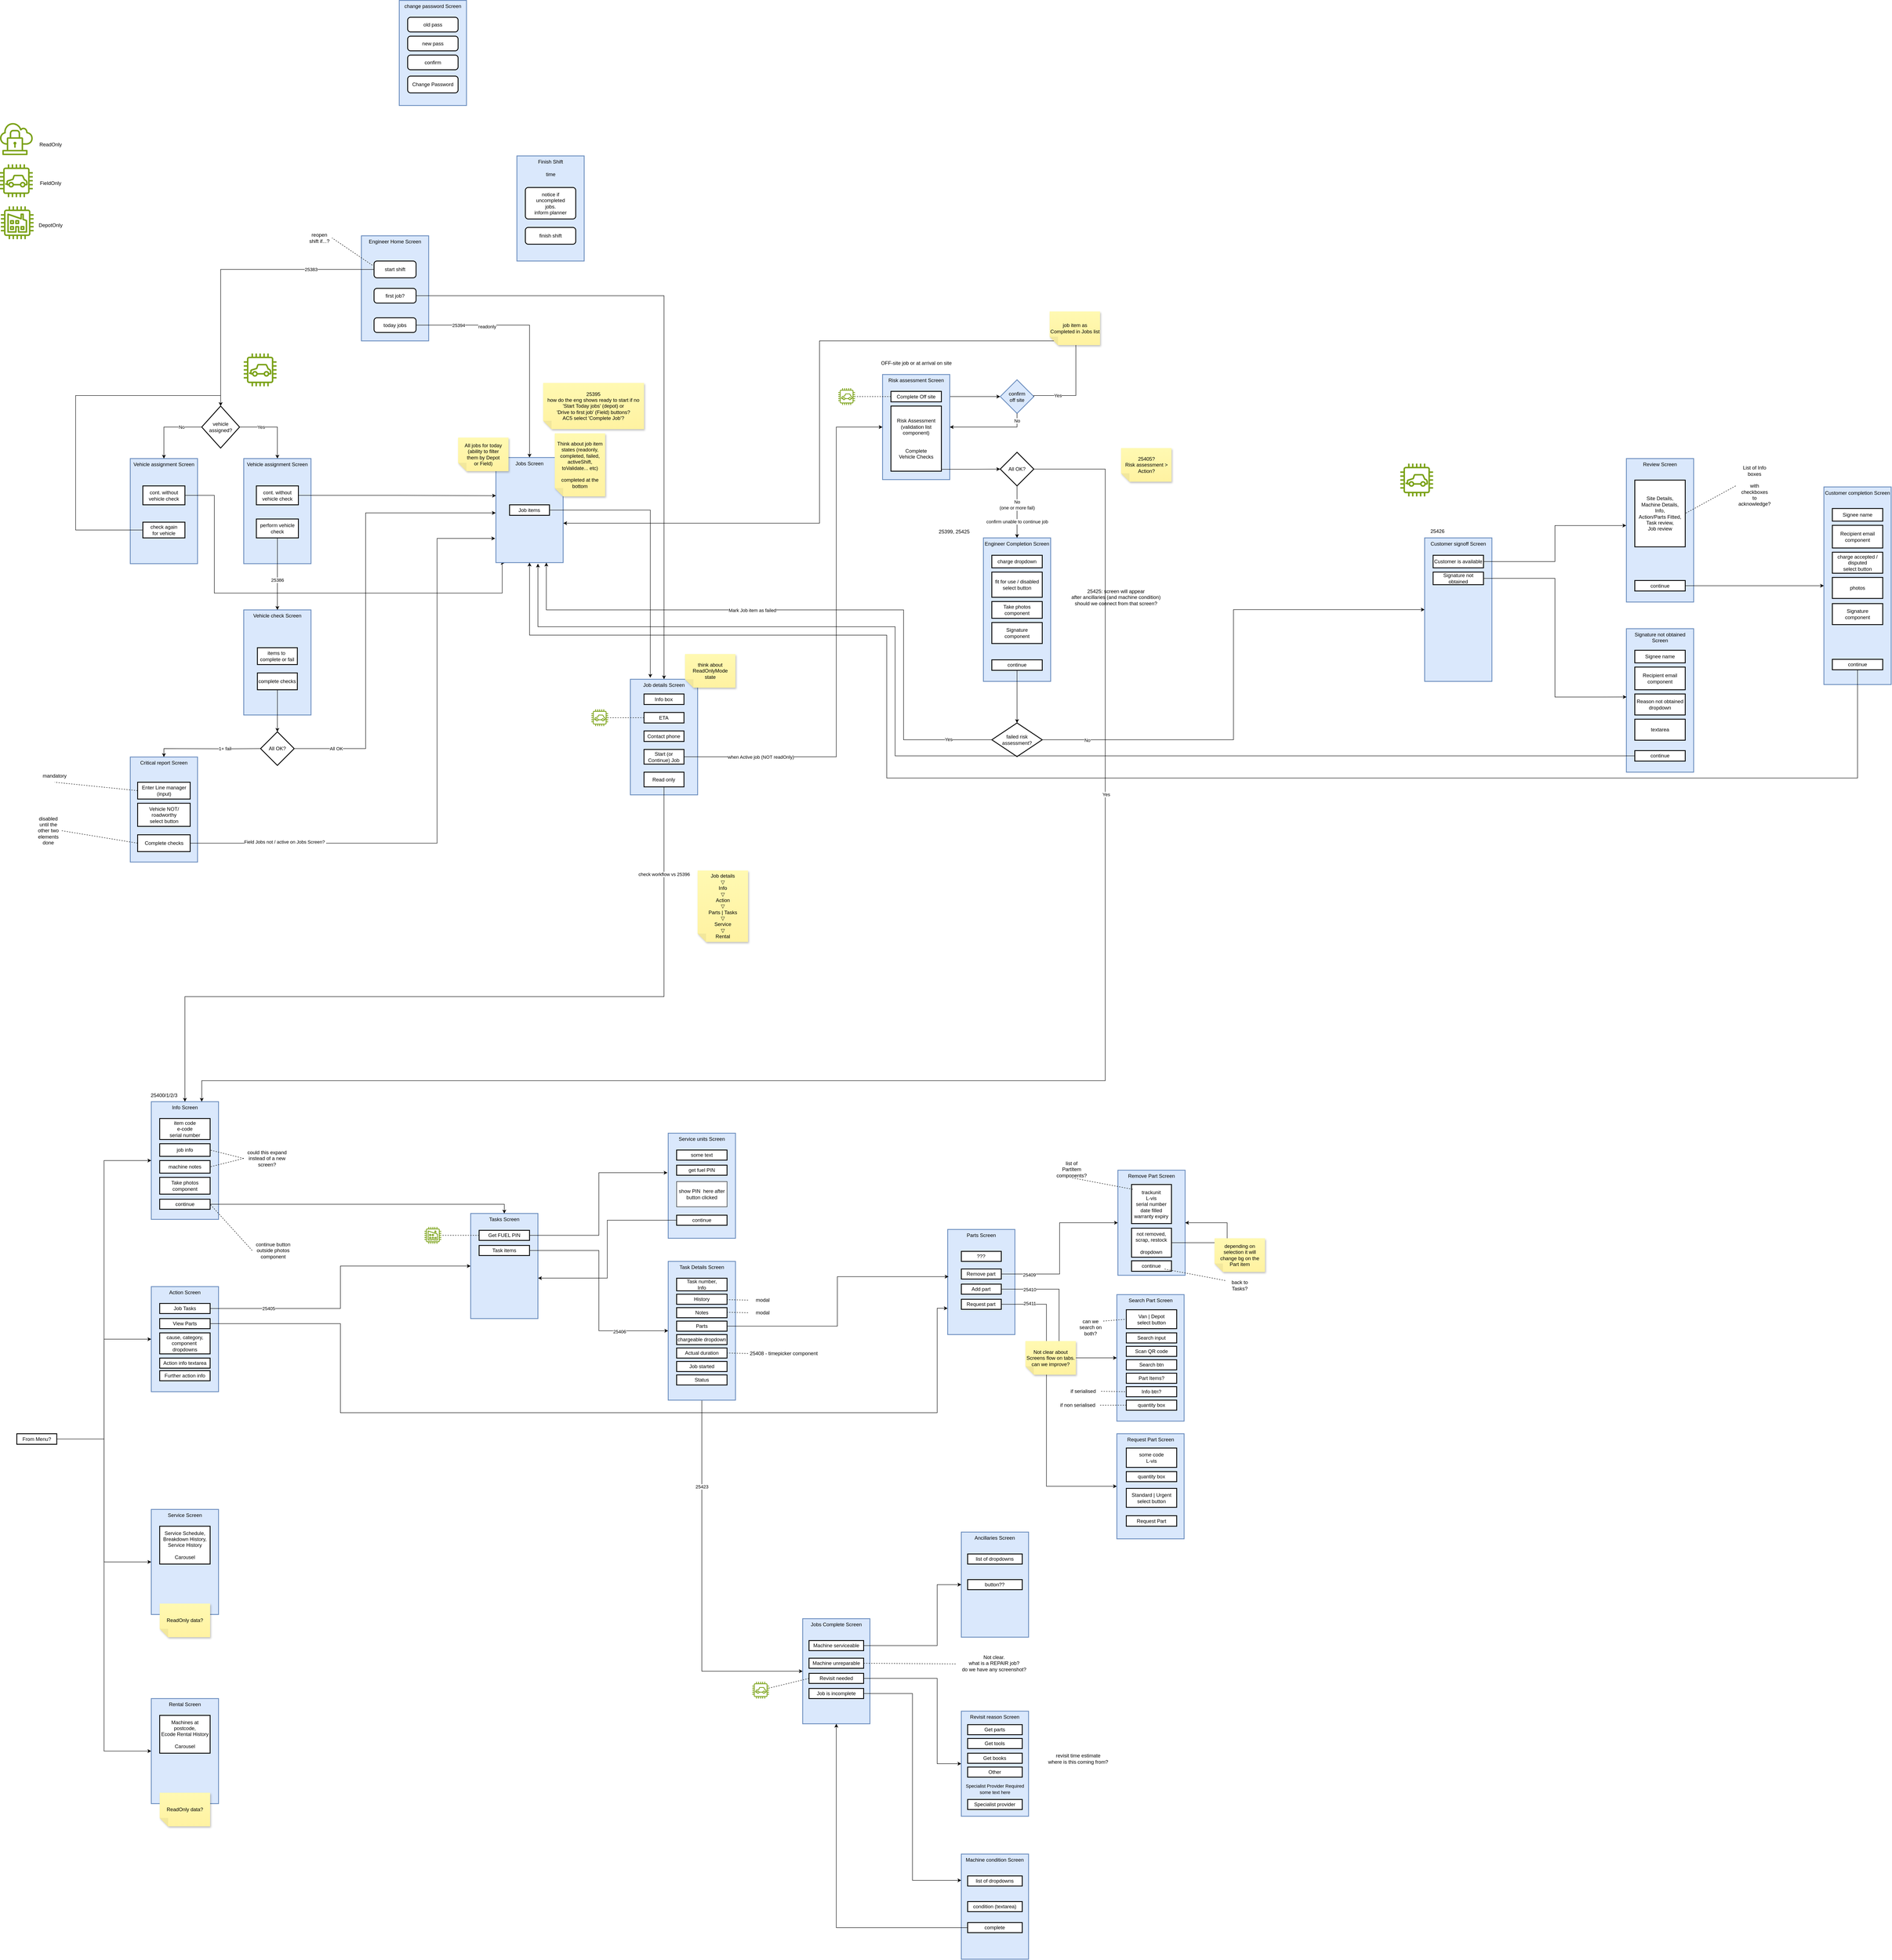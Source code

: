 <mxfile version="22.1.7" type="github">
  <diagram id="kgpKYQtTHZ0yAKxKKP6v" name="Page-1">
    <mxGraphModel dx="3623" dy="4957" grid="1" gridSize="10" guides="1" tooltips="1" connect="1" arrows="1" fold="1" page="1" pageScale="1" pageWidth="850" pageHeight="1100" math="0" shadow="0">
      <root>
        <mxCell id="0" />
        <mxCell id="1" parent="0" />
        <mxCell id="3YgIs-ONGYep-g5zf4NA-100" value="Critical report Screen" style="whiteSpace=wrap;html=1;strokeWidth=2;fillColor=#dae8fc;strokeColor=#6c8ebf;verticalAlign=top;" parent="1" vertex="1">
          <mxGeometry x="1720.005" y="1150" width="160" height="250" as="geometry" />
        </mxCell>
        <mxCell id="3YgIs-ONGYep-g5zf4NA-98" value="Vehicle check Screen" style="whiteSpace=wrap;html=1;strokeWidth=2;fillColor=#dae8fc;strokeColor=#6c8ebf;verticalAlign=top;" parent="1" vertex="1">
          <mxGeometry x="1990.005" y="800" width="160" height="250" as="geometry" />
        </mxCell>
        <mxCell id="3YgIs-ONGYep-g5zf4NA-44" value="Vehicle assignment Screen" style="whiteSpace=wrap;html=1;strokeWidth=2;fillColor=#dae8fc;strokeColor=#6c8ebf;verticalAlign=top;" parent="1" vertex="1">
          <mxGeometry x="1720" y="440" width="160" height="250" as="geometry" />
        </mxCell>
        <mxCell id="3YgIs-ONGYep-g5zf4NA-84" value="Engineer Home Screen" style="whiteSpace=wrap;html=1;strokeWidth=2;fillColor=#dae8fc;strokeColor=#6c8ebf;verticalAlign=top;" parent="1" vertex="1">
          <mxGeometry x="2270" y="-90" width="160" height="250" as="geometry" />
        </mxCell>
        <mxCell id="3YgIs-ONGYep-g5zf4NA-24" value="" style="edgeStyle=orthogonalEdgeStyle;rounded=0;orthogonalLoop=1;jettySize=auto;html=1;" parent="1" source="3YgIs-ONGYep-g5zf4NA-28" target="3YgIs-ONGYep-g5zf4NA-29" edge="1">
          <mxGeometry relative="1" as="geometry" />
        </mxCell>
        <mxCell id="3YgIs-ONGYep-g5zf4NA-25" value="Yes" style="edgeLabel;html=1;align=center;verticalAlign=middle;resizable=0;points=[];" parent="3YgIs-ONGYep-g5zf4NA-24" vertex="1" connectable="0">
          <mxGeometry x="-0.125" y="-1" relative="1" as="geometry">
            <mxPoint x="-21" y="-1" as="offset" />
          </mxGeometry>
        </mxCell>
        <mxCell id="3YgIs-ONGYep-g5zf4NA-26" style="edgeStyle=orthogonalEdgeStyle;rounded=0;orthogonalLoop=1;jettySize=auto;html=1;entryX=0.5;entryY=0;entryDx=0;entryDy=0;" parent="1" source="3YgIs-ONGYep-g5zf4NA-28" target="3YgIs-ONGYep-g5zf4NA-44" edge="1">
          <mxGeometry relative="1" as="geometry">
            <Array as="points">
              <mxPoint x="1800" y="365" />
            </Array>
          </mxGeometry>
        </mxCell>
        <mxCell id="3YgIs-ONGYep-g5zf4NA-27" value="No" style="edgeLabel;html=1;align=center;verticalAlign=middle;resizable=0;points=[];" parent="3YgIs-ONGYep-g5zf4NA-26" vertex="1" connectable="0">
          <mxGeometry x="-0.298" y="2" relative="1" as="geometry">
            <mxPoint x="10" y="-2" as="offset" />
          </mxGeometry>
        </mxCell>
        <mxCell id="3YgIs-ONGYep-g5zf4NA-28" value="vehicle&lt;br&gt;assigned?" style="strokeWidth=2;html=1;shape=mxgraph.flowchart.decision;whiteSpace=wrap;" parent="1" vertex="1">
          <mxGeometry x="1890" y="315" width="90" height="100" as="geometry" />
        </mxCell>
        <mxCell id="3YgIs-ONGYep-g5zf4NA-29" value="Vehicle assignment Screen" style="whiteSpace=wrap;html=1;strokeWidth=2;fillColor=#dae8fc;strokeColor=#6c8ebf;verticalAlign=top;" parent="1" vertex="1">
          <mxGeometry x="1990.0" y="440" width="160" height="250" as="geometry" />
        </mxCell>
        <mxCell id="3YgIs-ONGYep-g5zf4NA-30" style="edgeStyle=orthogonalEdgeStyle;rounded=0;orthogonalLoop=1;jettySize=auto;html=1;entryX=0.129;entryY=1.003;entryDx=0;entryDy=0;exitX=1;exitY=0.5;exitDx=0;exitDy=0;entryPerimeter=0;" parent="1" source="3YgIs-ONGYep-g5zf4NA-31" target="3YgIs-ONGYep-g5zf4NA-56" edge="1">
          <mxGeometry relative="1" as="geometry">
            <Array as="points">
              <mxPoint x="1920" y="527" />
              <mxPoint x="1920" y="760" />
              <mxPoint x="2605" y="760" />
              <mxPoint x="2605" y="690" />
              <mxPoint x="2606" y="690" />
            </Array>
            <mxPoint x="1880.0" y="520" as="sourcePoint" />
            <mxPoint x="2344.84" y="612.5" as="targetPoint" />
          </mxGeometry>
        </mxCell>
        <mxCell id="3YgIs-ONGYep-g5zf4NA-31" value="cont. without&lt;br&gt;vehicle check" style="whiteSpace=wrap;html=1;strokeWidth=2;" parent="1" vertex="1">
          <mxGeometry x="1749.94" y="505" width="100.11" height="45" as="geometry" />
        </mxCell>
        <mxCell id="3YgIs-ONGYep-g5zf4NA-36" value="start shift" style="rounded=1;whiteSpace=wrap;html=1;absoluteArcSize=1;arcSize=14;strokeWidth=2;" parent="1" vertex="1">
          <mxGeometry x="2300" y="-30" width="100" height="40" as="geometry" />
        </mxCell>
        <mxCell id="3YgIs-ONGYep-g5zf4NA-37" value="today jobs" style="rounded=1;whiteSpace=wrap;html=1;absoluteArcSize=1;arcSize=14;strokeWidth=2;" parent="1" vertex="1">
          <mxGeometry x="2300" y="105" width="100" height="35" as="geometry" />
        </mxCell>
        <mxCell id="3YgIs-ONGYep-g5zf4NA-38" style="edgeStyle=orthogonalEdgeStyle;rounded=0;orthogonalLoop=1;jettySize=auto;html=1;entryX=0.5;entryY=0;entryDx=0;entryDy=0;" parent="1" source="3YgIs-ONGYep-g5zf4NA-39" target="3YgIs-ONGYep-g5zf4NA-101" edge="1">
          <mxGeometry relative="1" as="geometry">
            <mxPoint x="2770" y="820" as="targetPoint" />
          </mxGeometry>
        </mxCell>
        <mxCell id="3YgIs-ONGYep-g5zf4NA-39" value="first job?" style="rounded=1;whiteSpace=wrap;html=1;absoluteArcSize=1;arcSize=14;strokeWidth=2;" parent="1" vertex="1">
          <mxGeometry x="2300" y="35" width="100" height="35" as="geometry" />
        </mxCell>
        <mxCell id="3YgIs-ONGYep-g5zf4NA-41" style="edgeStyle=orthogonalEdgeStyle;rounded=0;orthogonalLoop=1;jettySize=auto;html=1;entryX=0.5;entryY=0;entryDx=0;entryDy=0;entryPerimeter=0;" parent="1" source="3YgIs-ONGYep-g5zf4NA-36" target="3YgIs-ONGYep-g5zf4NA-28" edge="1">
          <mxGeometry relative="1" as="geometry" />
        </mxCell>
        <mxCell id="3YgIs-ONGYep-g5zf4NA-269" value="25383" style="edgeLabel;html=1;align=center;verticalAlign=middle;resizable=0;points=[];" parent="3YgIs-ONGYep-g5zf4NA-41" vertex="1" connectable="0">
          <mxGeometry x="-0.554" y="-4" relative="1" as="geometry">
            <mxPoint x="4" y="4" as="offset" />
          </mxGeometry>
        </mxCell>
        <mxCell id="3YgIs-ONGYep-g5zf4NA-49" style="edgeStyle=orthogonalEdgeStyle;rounded=0;orthogonalLoop=1;jettySize=auto;html=1;entryX=0.5;entryY=0;entryDx=0;entryDy=0;" parent="1" source="3YgIs-ONGYep-g5zf4NA-50" target="3YgIs-ONGYep-g5zf4NA-98" edge="1">
          <mxGeometry relative="1" as="geometry">
            <mxPoint x="2049.89" y="800" as="targetPoint" />
          </mxGeometry>
        </mxCell>
        <mxCell id="3YgIs-ONGYep-g5zf4NA-270" value="25386" style="edgeLabel;html=1;align=center;verticalAlign=middle;resizable=0;points=[];" parent="3YgIs-ONGYep-g5zf4NA-49" vertex="1" connectable="0">
          <mxGeometry x="0.173" relative="1" as="geometry">
            <mxPoint as="offset" />
          </mxGeometry>
        </mxCell>
        <mxCell id="3YgIs-ONGYep-g5zf4NA-50" value="perform vehicle &lt;br&gt;check" style="whiteSpace=wrap;html=1;strokeWidth=2;" parent="1" vertex="1">
          <mxGeometry x="2019.95" y="583.75" width="100.11" height="45" as="geometry" />
        </mxCell>
        <mxCell id="3YgIs-ONGYep-g5zf4NA-51" style="edgeStyle=orthogonalEdgeStyle;rounded=0;orthogonalLoop=1;jettySize=auto;html=1;exitX=0;exitY=0.5;exitDx=0;exitDy=0;entryX=0.5;entryY=0;entryDx=0;entryDy=0;entryPerimeter=0;" parent="1" source="3YgIs-ONGYep-g5zf4NA-52" target="3YgIs-ONGYep-g5zf4NA-28" edge="1">
          <mxGeometry relative="1" as="geometry">
            <mxPoint x="1910" y="310" as="targetPoint" />
            <Array as="points">
              <mxPoint x="1590" y="610" />
              <mxPoint x="1590" y="290" />
              <mxPoint x="1935" y="290" />
            </Array>
          </mxGeometry>
        </mxCell>
        <mxCell id="3YgIs-ONGYep-g5zf4NA-52" value="check again&lt;br&gt;for vehicle" style="whiteSpace=wrap;html=1;strokeWidth=2;" parent="1" vertex="1">
          <mxGeometry x="1749.94" y="591.25" width="100.11" height="37.5" as="geometry" />
        </mxCell>
        <mxCell id="3YgIs-ONGYep-g5zf4NA-55" style="edgeStyle=orthogonalEdgeStyle;rounded=0;orthogonalLoop=1;jettySize=auto;html=1;entryX=0.5;entryY=0;entryDx=0;entryDy=0;" parent="1" source="3YgIs-ONGYep-g5zf4NA-37" target="3YgIs-ONGYep-g5zf4NA-56" edge="1">
          <mxGeometry relative="1" as="geometry">
            <mxPoint x="2374.89" y="315" as="targetPoint" />
          </mxGeometry>
        </mxCell>
        <mxCell id="3YgIs-ONGYep-g5zf4NA-272" value="25394" style="edgeLabel;html=1;align=center;verticalAlign=middle;resizable=0;points=[];" parent="3YgIs-ONGYep-g5zf4NA-55" vertex="1" connectable="0">
          <mxGeometry x="-0.654" relative="1" as="geometry">
            <mxPoint as="offset" />
          </mxGeometry>
        </mxCell>
        <mxCell id="-7NnhKuykJQYkkIdTVxq-1" value="readonly" style="edgeLabel;html=1;align=center;verticalAlign=middle;resizable=0;points=[];" parent="3YgIs-ONGYep-g5zf4NA-55" vertex="1" connectable="0">
          <mxGeometry x="-0.424" y="-3" relative="1" as="geometry">
            <mxPoint as="offset" />
          </mxGeometry>
        </mxCell>
        <mxCell id="3YgIs-ONGYep-g5zf4NA-56" value="Jobs Screen" style="whiteSpace=wrap;html=1;strokeWidth=2;fillColor=#dae8fc;strokeColor=#6c8ebf;verticalAlign=top;" parent="1" vertex="1">
          <mxGeometry x="2590" y="437.5" width="160" height="250" as="geometry" />
        </mxCell>
        <mxCell id="3YgIs-ONGYep-g5zf4NA-57" value="All jobs for today&lt;br&gt;(ability to filter&lt;br&gt;them by Depot&lt;br&gt;or Field)" style="shape=note;whiteSpace=wrap;html=1;backgroundOutline=1;fontColor=#000000;darkOpacity=0.05;fillColor=#FFF9B2;strokeColor=none;fillStyle=solid;direction=west;gradientDirection=north;gradientColor=#FFF2A1;shadow=1;size=20;pointerEvents=1;" parent="1" vertex="1">
          <mxGeometry x="2500.0" y="390" width="120" height="80" as="geometry" />
        </mxCell>
        <mxCell id="3YgIs-ONGYep-g5zf4NA-64" value="Job items" style="whiteSpace=wrap;html=1;strokeWidth=2;" parent="1" vertex="1">
          <mxGeometry x="2622.45" y="550" width="95.11" height="25" as="geometry" />
        </mxCell>
        <mxCell id="3YgIs-ONGYep-g5zf4NA-67" value="" style="edgeStyle=orthogonalEdgeStyle;rounded=0;orthogonalLoop=1;jettySize=auto;html=1;entryX=0.5;entryY=0;entryDx=0;entryDy=0;" parent="1" target="3YgIs-ONGYep-g5zf4NA-100" edge="1">
          <mxGeometry relative="1" as="geometry">
            <mxPoint x="2030" y="1130" as="sourcePoint" />
            <mxPoint x="1790" y="1090" as="targetPoint" />
          </mxGeometry>
        </mxCell>
        <mxCell id="3YgIs-ONGYep-g5zf4NA-68" value="1+ fail" style="edgeLabel;html=1;align=center;verticalAlign=middle;resizable=0;points=[];" parent="3YgIs-ONGYep-g5zf4NA-67" vertex="1" connectable="0">
          <mxGeometry x="0.037" y="1" relative="1" as="geometry">
            <mxPoint x="44" y="-1" as="offset" />
          </mxGeometry>
        </mxCell>
        <mxCell id="3YgIs-ONGYep-g5zf4NA-69" style="edgeStyle=orthogonalEdgeStyle;rounded=0;orthogonalLoop=1;jettySize=auto;html=1;exitX=1;exitY=0.5;exitDx=0;exitDy=0;entryX=-0.003;entryY=0.527;entryDx=0;entryDy=0;entryPerimeter=0;" parent="1" source="3YgIs-ONGYep-g5zf4NA-124" target="3YgIs-ONGYep-g5zf4NA-56" edge="1">
          <mxGeometry relative="1" as="geometry">
            <Array as="points">
              <mxPoint x="2280" y="1130" />
              <mxPoint x="2280" y="569" />
            </Array>
            <mxPoint x="2110" y="980" as="sourcePoint" />
            <mxPoint x="2580" y="570" as="targetPoint" />
          </mxGeometry>
        </mxCell>
        <mxCell id="3YgIs-ONGYep-g5zf4NA-70" value="All OK" style="edgeLabel;html=1;align=center;verticalAlign=middle;resizable=0;points=[];" parent="3YgIs-ONGYep-g5zf4NA-69" vertex="1" connectable="0">
          <mxGeometry x="-0.88" relative="1" as="geometry">
            <mxPoint x="37" as="offset" />
          </mxGeometry>
        </mxCell>
        <mxCell id="3YgIs-ONGYep-g5zf4NA-81" style="edgeStyle=orthogonalEdgeStyle;rounded=0;orthogonalLoop=1;jettySize=auto;html=1;exitX=1;exitY=0.5;exitDx=0;exitDy=0;entryX=-0.011;entryY=0.77;entryDx=0;entryDy=0;entryPerimeter=0;" parent="1" source="3YgIs-ONGYep-g5zf4NA-82" target="3YgIs-ONGYep-g5zf4NA-56" edge="1">
          <mxGeometry relative="1" as="geometry">
            <Array as="points">
              <mxPoint x="2450" y="1355" />
              <mxPoint x="2450" y="630" />
            </Array>
            <mxPoint x="2500" y="620" as="targetPoint" />
          </mxGeometry>
        </mxCell>
        <mxCell id="3YgIs-ONGYep-g5zf4NA-277" value="Field Jobs not / active on Jobs Screen?&amp;nbsp;" style="edgeLabel;html=1;align=center;verticalAlign=middle;resizable=0;points=[];" parent="3YgIs-ONGYep-g5zf4NA-81" vertex="1" connectable="0">
          <mxGeometry x="-0.689" y="3" relative="1" as="geometry">
            <mxPoint as="offset" />
          </mxGeometry>
        </mxCell>
        <mxCell id="3YgIs-ONGYep-g5zf4NA-85" value="cont. without&lt;br&gt;vehicle check" style="whiteSpace=wrap;html=1;strokeWidth=2;" parent="1" vertex="1">
          <mxGeometry x="2019.95" y="505" width="100.11" height="45" as="geometry" />
        </mxCell>
        <mxCell id="3YgIs-ONGYep-g5zf4NA-86" value="items to&amp;nbsp;&lt;br&gt;complete or fail" style="whiteSpace=wrap;html=1;strokeWidth=2;" parent="1" vertex="1">
          <mxGeometry x="2022.45" y="890" width="95.11" height="40" as="geometry" />
        </mxCell>
        <mxCell id="3YgIs-ONGYep-g5zf4NA-125" value="" style="edgeStyle=orthogonalEdgeStyle;rounded=0;orthogonalLoop=1;jettySize=auto;html=1;" parent="1" source="3YgIs-ONGYep-g5zf4NA-87" target="3YgIs-ONGYep-g5zf4NA-124" edge="1">
          <mxGeometry relative="1" as="geometry" />
        </mxCell>
        <mxCell id="3YgIs-ONGYep-g5zf4NA-87" value="complete checks" style="whiteSpace=wrap;html=1;strokeWidth=2;" parent="1" vertex="1">
          <mxGeometry x="2022.45" y="950" width="95.11" height="40" as="geometry" />
        </mxCell>
        <mxCell id="3YgIs-ONGYep-g5zf4NA-99" style="edgeStyle=orthogonalEdgeStyle;rounded=0;orthogonalLoop=1;jettySize=auto;html=1;entryX=0.001;entryY=0.363;entryDx=0;entryDy=0;entryPerimeter=0;" parent="1" source="3YgIs-ONGYep-g5zf4NA-85" target="3YgIs-ONGYep-g5zf4NA-56" edge="1">
          <mxGeometry relative="1" as="geometry" />
        </mxCell>
        <mxCell id="3YgIs-ONGYep-g5zf4NA-80" value="Vehicle NOT/&lt;br&gt;roadworthy&lt;br&gt;select button" style="whiteSpace=wrap;html=1;strokeWidth=2;" parent="1" vertex="1">
          <mxGeometry x="1737.5" y="1260" width="125" height="55" as="geometry" />
        </mxCell>
        <mxCell id="3YgIs-ONGYep-g5zf4NA-82" value="Complete checks" style="whiteSpace=wrap;html=1;strokeWidth=2;" parent="1" vertex="1">
          <mxGeometry x="1737.5" y="1335" width="125" height="40" as="geometry" />
        </mxCell>
        <mxCell id="3YgIs-ONGYep-g5zf4NA-101" value="Job details Screen" style="whiteSpace=wrap;html=1;strokeWidth=2;fillColor=#dae8fc;strokeColor=#6c8ebf;verticalAlign=top;" parent="1" vertex="1">
          <mxGeometry x="2910" y="965" width="160" height="275" as="geometry" />
        </mxCell>
        <mxCell id="3YgIs-ONGYep-g5zf4NA-102" style="edgeStyle=orthogonalEdgeStyle;rounded=0;orthogonalLoop=1;jettySize=auto;html=1;entryX=0.296;entryY=-0.013;entryDx=0;entryDy=0;entryPerimeter=0;" parent="1" source="3YgIs-ONGYep-g5zf4NA-64" target="3YgIs-ONGYep-g5zf4NA-101" edge="1">
          <mxGeometry relative="1" as="geometry" />
        </mxCell>
        <mxCell id="3YgIs-ONGYep-g5zf4NA-103" value="think about ReadOnlyMode&lt;br&gt;state" style="shape=note;whiteSpace=wrap;html=1;backgroundOutline=1;fontColor=#000000;darkOpacity=0.05;fillColor=#FFF9B2;strokeColor=none;fillStyle=solid;direction=west;gradientDirection=north;gradientColor=#FFF2A1;shadow=1;size=20;pointerEvents=1;" parent="1" vertex="1">
          <mxGeometry x="3040.0" y="905" width="120" height="80" as="geometry" />
        </mxCell>
        <mxCell id="3YgIs-ONGYep-g5zf4NA-104" value="Info Screen" style="whiteSpace=wrap;html=1;strokeWidth=2;fillColor=#dae8fc;strokeColor=#6c8ebf;verticalAlign=top;" parent="1" vertex="1">
          <mxGeometry x="1770" y="1970" width="160" height="280" as="geometry" />
        </mxCell>
        <mxCell id="3YgIs-ONGYep-g5zf4NA-105" value="Engineer Completion Screen" style="whiteSpace=wrap;html=1;strokeWidth=2;fillColor=#dae8fc;strokeColor=#6c8ebf;verticalAlign=top;" parent="1" vertex="1">
          <mxGeometry x="3750" y="628.75" width="160" height="341.25" as="geometry" />
        </mxCell>
        <mxCell id="3YgIs-ONGYep-g5zf4NA-118" value="" style="edgeStyle=orthogonalEdgeStyle;rounded=0;orthogonalLoop=1;jettySize=auto;html=1;exitX=1;exitY=0.5;exitDx=0;exitDy=0;" parent="1" source="3YgIs-ONGYep-g5zf4NA-115" target="3YgIs-ONGYep-g5zf4NA-117" edge="1">
          <mxGeometry relative="1" as="geometry" />
        </mxCell>
        <mxCell id="3YgIs-ONGYep-g5zf4NA-106" value="Risk assessment Screen" style="whiteSpace=wrap;html=1;strokeWidth=2;fillColor=#dae8fc;strokeColor=#6c8ebf;verticalAlign=top;" parent="1" vertex="1">
          <mxGeometry x="3510" y="240" width="160" height="250" as="geometry" />
        </mxCell>
        <mxCell id="3YgIs-ONGYep-g5zf4NA-109" value="OFF-site job or at arrival on site" style="text;html=1;align=center;verticalAlign=middle;resizable=0;points=[];autosize=1;strokeColor=none;fillColor=none;" parent="1" vertex="1">
          <mxGeometry x="3495" y="198" width="190" height="30" as="geometry" />
        </mxCell>
        <mxCell id="3YgIs-ONGYep-g5zf4NA-110" value="Info box" style="whiteSpace=wrap;html=1;strokeWidth=2;" parent="1" vertex="1">
          <mxGeometry x="2942.45" y="1000" width="95.11" height="25" as="geometry" />
        </mxCell>
        <mxCell id="3YgIs-ONGYep-g5zf4NA-111" value="ETA" style="whiteSpace=wrap;html=1;strokeWidth=2;" parent="1" vertex="1">
          <mxGeometry x="2942.45" y="1044" width="95.11" height="25" as="geometry" />
        </mxCell>
        <mxCell id="3YgIs-ONGYep-g5zf4NA-112" value="Contact phone" style="whiteSpace=wrap;html=1;strokeWidth=2;" parent="1" vertex="1">
          <mxGeometry x="2942.45" y="1088" width="95.11" height="25" as="geometry" />
        </mxCell>
        <mxCell id="3YgIs-ONGYep-g5zf4NA-114" style="edgeStyle=orthogonalEdgeStyle;rounded=0;orthogonalLoop=1;jettySize=auto;html=1;entryX=0;entryY=0.5;entryDx=0;entryDy=0;exitX=1;exitY=0.5;exitDx=0;exitDy=0;" parent="1" source="3YgIs-ONGYep-g5zf4NA-113" target="3YgIs-ONGYep-g5zf4NA-106" edge="1">
          <mxGeometry relative="1" as="geometry">
            <Array as="points">
              <mxPoint x="3400" y="1150" />
              <mxPoint x="3400" y="365" />
            </Array>
          </mxGeometry>
        </mxCell>
        <mxCell id="3YgIs-ONGYep-g5zf4NA-282" value="when Active job (NOT readOnly)" style="edgeLabel;html=1;align=center;verticalAlign=middle;resizable=0;points=[];" parent="3YgIs-ONGYep-g5zf4NA-114" vertex="1" connectable="0">
          <mxGeometry x="-0.787" y="-1" relative="1" as="geometry">
            <mxPoint x="48" y="-1" as="offset" />
          </mxGeometry>
        </mxCell>
        <mxCell id="3YgIs-ONGYep-g5zf4NA-113" value="Start (or Continue) Job" style="whiteSpace=wrap;html=1;strokeWidth=2;" parent="1" vertex="1">
          <mxGeometry x="2942.45" y="1132" width="95.11" height="35" as="geometry" />
        </mxCell>
        <mxCell id="3YgIs-ONGYep-g5zf4NA-115" value="Complete Off site&lt;br&gt;" style="whiteSpace=wrap;html=1;strokeWidth=2;" parent="1" vertex="1">
          <mxGeometry x="3530" y="280" width="120" height="25" as="geometry" />
        </mxCell>
        <mxCell id="3YgIs-ONGYep-g5zf4NA-116" value="Risk Assessment&lt;br&gt;(validation list&lt;br&gt;component)&lt;br&gt;&lt;br&gt;&lt;br&gt;Complete &lt;br&gt;Vehicle&amp;nbsp;Checks" style="whiteSpace=wrap;html=1;strokeWidth=2;" parent="1" vertex="1">
          <mxGeometry x="3530" y="315" width="120" height="155" as="geometry" />
        </mxCell>
        <mxCell id="3YgIs-ONGYep-g5zf4NA-117" value="confirm &lt;br&gt;off site" style="rhombus;whiteSpace=wrap;html=1;verticalAlign=middle;fillColor=#dae8fc;strokeColor=#6c8ebf;strokeWidth=2;" parent="1" vertex="1">
          <mxGeometry x="3790" y="252.5" width="80" height="80" as="geometry" />
        </mxCell>
        <mxCell id="3YgIs-ONGYep-g5zf4NA-119" style="edgeStyle=orthogonalEdgeStyle;rounded=0;orthogonalLoop=1;jettySize=auto;html=1;entryX=1;entryY=0.5;entryDx=0;entryDy=0;exitX=0.5;exitY=1;exitDx=0;exitDy=0;" parent="1" source="3YgIs-ONGYep-g5zf4NA-117" target="3YgIs-ONGYep-g5zf4NA-106" edge="1">
          <mxGeometry relative="1" as="geometry">
            <Array as="points">
              <mxPoint x="3830" y="365" />
            </Array>
          </mxGeometry>
        </mxCell>
        <mxCell id="3YgIs-ONGYep-g5zf4NA-120" value="No" style="edgeLabel;html=1;align=center;verticalAlign=middle;resizable=0;points=[];" parent="3YgIs-ONGYep-g5zf4NA-119" vertex="1" connectable="0">
          <mxGeometry x="0.064" y="3" relative="1" as="geometry">
            <mxPoint x="70" y="-18" as="offset" />
          </mxGeometry>
        </mxCell>
        <mxCell id="3YgIs-ONGYep-g5zf4NA-121" style="edgeStyle=orthogonalEdgeStyle;rounded=0;orthogonalLoop=1;jettySize=auto;html=1;entryX=1.002;entryY=0.625;entryDx=0;entryDy=0;entryPerimeter=0;exitX=1;exitY=0.5;exitDx=0;exitDy=0;" parent="1" source="3YgIs-ONGYep-g5zf4NA-117" target="3YgIs-ONGYep-g5zf4NA-56" edge="1">
          <mxGeometry relative="1" as="geometry">
            <Array as="points">
              <mxPoint x="3870" y="290" />
              <mxPoint x="3970" y="290" />
              <mxPoint x="3970" y="160" />
              <mxPoint x="3360" y="160" />
              <mxPoint x="3360" y="594" />
            </Array>
          </mxGeometry>
        </mxCell>
        <mxCell id="3YgIs-ONGYep-g5zf4NA-122" value="Yes" style="edgeLabel;html=1;align=center;verticalAlign=middle;resizable=0;points=[];" parent="3YgIs-ONGYep-g5zf4NA-121" vertex="1" connectable="0">
          <mxGeometry x="-0.937" relative="1" as="geometry">
            <mxPoint as="offset" />
          </mxGeometry>
        </mxCell>
        <mxCell id="3YgIs-ONGYep-g5zf4NA-123" value="job item as Completed in Jobs list" style="shape=note;whiteSpace=wrap;html=1;backgroundOutline=1;fontColor=#000000;darkOpacity=0.05;fillColor=#FFF9B2;strokeColor=none;fillStyle=solid;direction=west;gradientDirection=north;gradientColor=#FFF2A1;shadow=1;size=20;pointerEvents=1;" parent="1" vertex="1">
          <mxGeometry x="3907.56" y="90" width="120" height="80" as="geometry" />
        </mxCell>
        <mxCell id="3YgIs-ONGYep-g5zf4NA-124" value="All OK?" style="rhombus;whiteSpace=wrap;html=1;strokeWidth=2;" parent="1" vertex="1">
          <mxGeometry x="2030.005" y="1090" width="80" height="80" as="geometry" />
        </mxCell>
        <mxCell id="3YgIs-ONGYep-g5zf4NA-127" style="edgeStyle=orthogonalEdgeStyle;rounded=0;orthogonalLoop=1;jettySize=auto;html=1;entryX=0;entryY=0.5;entryDx=0;entryDy=0;exitX=1.01;exitY=0.971;exitDx=0;exitDy=0;exitPerimeter=0;" parent="1" source="3YgIs-ONGYep-g5zf4NA-116" target="3YgIs-ONGYep-g5zf4NA-126" edge="1">
          <mxGeometry relative="1" as="geometry">
            <mxPoint x="3589.75" y="468.75" as="sourcePoint" />
            <mxPoint x="3589.75" y="628.755" as="targetPoint" />
          </mxGeometry>
        </mxCell>
        <mxCell id="3YgIs-ONGYep-g5zf4NA-131" style="edgeStyle=orthogonalEdgeStyle;rounded=0;orthogonalLoop=1;jettySize=auto;html=1;entryX=0.75;entryY=0;entryDx=0;entryDy=0;" parent="1" source="3YgIs-ONGYep-g5zf4NA-126" target="3YgIs-ONGYep-g5zf4NA-104" edge="1">
          <mxGeometry relative="1" as="geometry">
            <Array as="points">
              <mxPoint x="4040" y="465" />
              <mxPoint x="4040" y="1920" />
              <mxPoint x="1890" y="1920" />
            </Array>
          </mxGeometry>
        </mxCell>
        <mxCell id="3YgIs-ONGYep-g5zf4NA-143" value="Yes" style="edgeLabel;html=1;align=center;verticalAlign=middle;resizable=0;points=[];" parent="3YgIs-ONGYep-g5zf4NA-131" vertex="1" connectable="0">
          <mxGeometry x="-0.508" y="3" relative="1" as="geometry">
            <mxPoint x="-1" y="3" as="offset" />
          </mxGeometry>
        </mxCell>
        <mxCell id="3YgIs-ONGYep-g5zf4NA-126" value="All OK?" style="rhombus;whiteSpace=wrap;html=1;strokeWidth=2;" parent="1" vertex="1">
          <mxGeometry x="3790.005" y="425" width="80" height="80" as="geometry" />
        </mxCell>
        <mxCell id="3YgIs-ONGYep-g5zf4NA-128" style="edgeStyle=orthogonalEdgeStyle;rounded=0;orthogonalLoop=1;jettySize=auto;html=1;entryX=0.5;entryY=0;entryDx=0;entryDy=0;exitX=0.5;exitY=1;exitDx=0;exitDy=0;" parent="1" source="3YgIs-ONGYep-g5zf4NA-126" target="3YgIs-ONGYep-g5zf4NA-105" edge="1">
          <mxGeometry relative="1" as="geometry" />
        </mxCell>
        <mxCell id="3YgIs-ONGYep-g5zf4NA-130" value="confirm unable to continue job" style="edgeLabel;html=1;align=center;verticalAlign=middle;resizable=0;points=[];" parent="3YgIs-ONGYep-g5zf4NA-128" vertex="1" connectable="0">
          <mxGeometry x="-0.02" y="-1" relative="1" as="geometry">
            <mxPoint x="1" y="24" as="offset" />
          </mxGeometry>
        </mxCell>
        <mxCell id="3YgIs-ONGYep-g5zf4NA-291" value="No&lt;br&gt;(one or more fail)" style="edgeLabel;html=1;align=center;verticalAlign=middle;resizable=0;points=[];" parent="3YgIs-ONGYep-g5zf4NA-128" vertex="1" connectable="0">
          <mxGeometry x="-0.81" y="3" relative="1" as="geometry">
            <mxPoint x="-3" y="33" as="offset" />
          </mxGeometry>
        </mxCell>
        <mxCell id="3YgIs-ONGYep-g5zf4NA-132" value="Signature&lt;br&gt;component" style="whiteSpace=wrap;html=1;strokeWidth=2;" parent="1" vertex="1">
          <mxGeometry x="3770" y="830" width="120" height="50" as="geometry" />
        </mxCell>
        <mxCell id="3YgIs-ONGYep-g5zf4NA-134" style="edgeStyle=orthogonalEdgeStyle;rounded=0;orthogonalLoop=1;jettySize=auto;html=1;entryX=0.75;entryY=1;entryDx=0;entryDy=0;exitX=0;exitY=0.5;exitDx=0;exitDy=0;" parent="1" source="3YgIs-ONGYep-g5zf4NA-294" target="3YgIs-ONGYep-g5zf4NA-56" edge="1">
          <mxGeometry relative="1" as="geometry">
            <mxPoint x="2690" y="760" as="targetPoint" />
            <mxPoint x="3620" y="730" as="sourcePoint" />
            <Array as="points">
              <mxPoint x="3560" y="1109" />
              <mxPoint x="3560" y="800" />
              <mxPoint x="2710" y="800" />
            </Array>
          </mxGeometry>
        </mxCell>
        <mxCell id="3YgIs-ONGYep-g5zf4NA-296" value="Mark Job item as failed" style="edgeLabel;html=1;align=center;verticalAlign=middle;resizable=0;points=[];" parent="3YgIs-ONGYep-g5zf4NA-134" connectable="0" vertex="1">
          <mxGeometry x="-0.358" y="-1" relative="1" as="geometry">
            <mxPoint x="-361" y="-43" as="offset" />
          </mxGeometry>
        </mxCell>
        <mxCell id="ET3vO4DCv7XPphqXGXjE-66" value="Yes" style="edgeLabel;html=1;align=center;verticalAlign=middle;resizable=0;points=[];" vertex="1" connectable="0" parent="3YgIs-ONGYep-g5zf4NA-134">
          <mxGeometry x="-0.861" y="-1" relative="1" as="geometry">
            <mxPoint as="offset" />
          </mxGeometry>
        </mxCell>
        <mxCell id="3YgIs-ONGYep-g5zf4NA-295" value="" style="edgeStyle=orthogonalEdgeStyle;rounded=0;orthogonalLoop=1;jettySize=auto;html=1;exitX=0.5;exitY=1;exitDx=0;exitDy=0;entryX=0.5;entryY=0;entryDx=0;entryDy=0;" parent="1" source="3YgIs-ONGYep-g5zf4NA-133" target="3YgIs-ONGYep-g5zf4NA-294" edge="1">
          <mxGeometry relative="1" as="geometry">
            <Array as="points">
              <mxPoint x="3830" y="1069" />
            </Array>
          </mxGeometry>
        </mxCell>
        <mxCell id="3YgIs-ONGYep-g5zf4NA-133" value="continue" style="whiteSpace=wrap;html=1;strokeWidth=2;" parent="1" vertex="1">
          <mxGeometry x="3770" y="918.75" width="120" height="25" as="geometry" />
        </mxCell>
        <mxCell id="3YgIs-ONGYep-g5zf4NA-139" value="" style="endArrow=none;dashed=1;html=1;rounded=0;exitX=0;exitY=0.5;exitDx=0;exitDy=0;" parent="1" target="3YgIs-ONGYep-g5zf4NA-281" edge="1">
          <mxGeometry width="50" height="50" relative="1" as="geometry">
            <mxPoint x="2942.45" y="1056.5" as="sourcePoint" />
            <mxPoint x="2797" y="1029" as="targetPoint" />
          </mxGeometry>
        </mxCell>
        <mxCell id="3YgIs-ONGYep-g5zf4NA-144" value="item code&lt;br&gt;e-code&lt;br&gt;serial number&lt;br&gt;" style="whiteSpace=wrap;html=1;strokeWidth=2;" parent="1" vertex="1">
          <mxGeometry x="1790" y="2010" width="120" height="50" as="geometry" />
        </mxCell>
        <mxCell id="3YgIs-ONGYep-g5zf4NA-145" value="job info" style="whiteSpace=wrap;html=1;strokeWidth=2;" parent="1" vertex="1">
          <mxGeometry x="1790" y="2070" width="120" height="30" as="geometry" />
        </mxCell>
        <mxCell id="3YgIs-ONGYep-g5zf4NA-146" value="machine notes" style="whiteSpace=wrap;html=1;strokeWidth=2;" parent="1" vertex="1">
          <mxGeometry x="1790" y="2110" width="120" height="30" as="geometry" />
        </mxCell>
        <mxCell id="3YgIs-ONGYep-g5zf4NA-147" value="Take photos&lt;br&gt;component" style="whiteSpace=wrap;html=1;strokeWidth=2;" parent="1" vertex="1">
          <mxGeometry x="1790" y="2150" width="120" height="40" as="geometry" />
        </mxCell>
        <mxCell id="3YgIs-ONGYep-g5zf4NA-149" value="Action Screen" style="whiteSpace=wrap;html=1;strokeWidth=2;fillColor=#dae8fc;strokeColor=#6c8ebf;verticalAlign=top;" parent="1" vertex="1">
          <mxGeometry x="1770" y="2410" width="160" height="250" as="geometry" />
        </mxCell>
        <mxCell id="3YgIs-ONGYep-g5zf4NA-177" style="edgeStyle=orthogonalEdgeStyle;rounded=0;orthogonalLoop=1;jettySize=auto;html=1;entryX=0;entryY=0.5;entryDx=0;entryDy=0;" parent="1" source="3YgIs-ONGYep-g5zf4NA-150" target="3YgIs-ONGYep-g5zf4NA-168" edge="1">
          <mxGeometry relative="1" as="geometry" />
        </mxCell>
        <mxCell id="3YgIs-ONGYep-g5zf4NA-255" value="25405" style="edgeLabel;html=1;align=center;verticalAlign=middle;resizable=0;points=[];" parent="3YgIs-ONGYep-g5zf4NA-177" vertex="1" connectable="0">
          <mxGeometry x="-0.616" relative="1" as="geometry">
            <mxPoint as="offset" />
          </mxGeometry>
        </mxCell>
        <mxCell id="3YgIs-ONGYep-g5zf4NA-150" value="Job Tasks" style="whiteSpace=wrap;html=1;strokeWidth=2;" parent="1" vertex="1">
          <mxGeometry x="1790" y="2450" width="120" height="24" as="geometry" />
        </mxCell>
        <mxCell id="3YgIs-ONGYep-g5zf4NA-287" style="edgeStyle=orthogonalEdgeStyle;rounded=0;orthogonalLoop=1;jettySize=auto;html=1;entryX=0;entryY=0.75;entryDx=0;entryDy=0;" parent="1" source="3YgIs-ONGYep-g5zf4NA-151" target="3YgIs-ONGYep-g5zf4NA-192" edge="1">
          <mxGeometry relative="1" as="geometry">
            <Array as="points">
              <mxPoint x="2220" y="2498" />
              <mxPoint x="2220" y="2710" />
              <mxPoint x="3640" y="2710" />
              <mxPoint x="3640" y="2462" />
            </Array>
          </mxGeometry>
        </mxCell>
        <mxCell id="3YgIs-ONGYep-g5zf4NA-151" value="View Parts" style="whiteSpace=wrap;html=1;strokeWidth=2;" parent="1" vertex="1">
          <mxGeometry x="1790" y="2486" width="120" height="24" as="geometry" />
        </mxCell>
        <mxCell id="3YgIs-ONGYep-g5zf4NA-152" value="cause, category, component&amp;nbsp;&lt;br&gt;dropdowns" style="whiteSpace=wrap;html=1;strokeWidth=2;" parent="1" vertex="1">
          <mxGeometry x="1790" y="2520" width="120" height="50" as="geometry" />
        </mxCell>
        <mxCell id="3YgIs-ONGYep-g5zf4NA-153" value="Action info textarea" style="whiteSpace=wrap;html=1;strokeWidth=2;" parent="1" vertex="1">
          <mxGeometry x="1790" y="2580" width="120" height="24" as="geometry" />
        </mxCell>
        <mxCell id="3YgIs-ONGYep-g5zf4NA-154" value="Further action info" style="whiteSpace=wrap;html=1;strokeWidth=2;" parent="1" vertex="1">
          <mxGeometry x="1790" y="2610" width="120" height="24" as="geometry" />
        </mxCell>
        <mxCell id="3YgIs-ONGYep-g5zf4NA-155" value="Service Screen" style="whiteSpace=wrap;html=1;strokeWidth=2;fillColor=#dae8fc;strokeColor=#6c8ebf;verticalAlign=top;" parent="1" vertex="1">
          <mxGeometry x="1770" y="2940" width="160" height="250" as="geometry" />
        </mxCell>
        <mxCell id="3YgIs-ONGYep-g5zf4NA-156" value="Service Schedule,&lt;br&gt;Breakdown History,&lt;br&gt;Service History&lt;br&gt;&lt;br&gt;Carousel" style="whiteSpace=wrap;html=1;strokeWidth=2;" parent="1" vertex="1">
          <mxGeometry x="1790" y="2980" width="120" height="90" as="geometry" />
        </mxCell>
        <mxCell id="3YgIs-ONGYep-g5zf4NA-162" style="edgeStyle=orthogonalEdgeStyle;rounded=0;orthogonalLoop=1;jettySize=auto;html=1;entryX=0;entryY=0.5;entryDx=0;entryDy=0;" parent="1" source="3YgIs-ONGYep-g5zf4NA-161" target="3YgIs-ONGYep-g5zf4NA-104" edge="1">
          <mxGeometry relative="1" as="geometry" />
        </mxCell>
        <mxCell id="3YgIs-ONGYep-g5zf4NA-163" style="edgeStyle=orthogonalEdgeStyle;rounded=0;orthogonalLoop=1;jettySize=auto;html=1;entryX=0;entryY=0.5;entryDx=0;entryDy=0;" parent="1" source="3YgIs-ONGYep-g5zf4NA-161" target="3YgIs-ONGYep-g5zf4NA-149" edge="1">
          <mxGeometry relative="1" as="geometry" />
        </mxCell>
        <mxCell id="3YgIs-ONGYep-g5zf4NA-164" style="edgeStyle=orthogonalEdgeStyle;rounded=0;orthogonalLoop=1;jettySize=auto;html=1;entryX=0;entryY=0.5;entryDx=0;entryDy=0;" parent="1" source="3YgIs-ONGYep-g5zf4NA-161" target="3YgIs-ONGYep-g5zf4NA-155" edge="1">
          <mxGeometry relative="1" as="geometry" />
        </mxCell>
        <mxCell id="3YgIs-ONGYep-g5zf4NA-185" style="edgeStyle=orthogonalEdgeStyle;rounded=0;orthogonalLoop=1;jettySize=auto;html=1;entryX=0;entryY=0.5;entryDx=0;entryDy=0;" parent="1" source="3YgIs-ONGYep-g5zf4NA-161" target="3YgIs-ONGYep-g5zf4NA-165" edge="1">
          <mxGeometry relative="1" as="geometry" />
        </mxCell>
        <mxCell id="3YgIs-ONGYep-g5zf4NA-161" value="From Menu?" style="whiteSpace=wrap;html=1;strokeWidth=2;" parent="1" vertex="1">
          <mxGeometry x="1450.0" y="2760" width="95.11" height="25" as="geometry" />
        </mxCell>
        <mxCell id="3YgIs-ONGYep-g5zf4NA-165" value="Rental Screen" style="whiteSpace=wrap;html=1;strokeWidth=2;fillColor=#dae8fc;strokeColor=#6c8ebf;verticalAlign=top;" parent="1" vertex="1">
          <mxGeometry x="1770" y="3390" width="160" height="250" as="geometry" />
        </mxCell>
        <mxCell id="3YgIs-ONGYep-g5zf4NA-166" value="Machines at postcode,&lt;br&gt;Ecode Rental History&lt;br&gt;&lt;br&gt;Carousel" style="whiteSpace=wrap;html=1;strokeWidth=2;" parent="1" vertex="1">
          <mxGeometry x="1790" y="3430" width="120" height="90" as="geometry" />
        </mxCell>
        <mxCell id="3YgIs-ONGYep-g5zf4NA-168" value="Tasks Screen" style="whiteSpace=wrap;html=1;strokeWidth=2;fillColor=#dae8fc;strokeColor=#6c8ebf;verticalAlign=top;" parent="1" vertex="1">
          <mxGeometry x="2530" y="2236" width="160" height="250" as="geometry" />
        </mxCell>
        <mxCell id="3YgIs-ONGYep-g5zf4NA-169" value="Get FUEL PIN" style="whiteSpace=wrap;html=1;strokeWidth=2;" parent="1" vertex="1">
          <mxGeometry x="2550" y="2276" width="120" height="24" as="geometry" />
        </mxCell>
        <mxCell id="3YgIs-ONGYep-g5zf4NA-178" style="edgeStyle=orthogonalEdgeStyle;rounded=0;orthogonalLoop=1;jettySize=auto;html=1;entryX=0;entryY=0.5;entryDx=0;entryDy=0;" parent="1" source="3YgIs-ONGYep-g5zf4NA-170" target="3YgIs-ONGYep-g5zf4NA-174" edge="1">
          <mxGeometry relative="1" as="geometry" />
        </mxCell>
        <mxCell id="3YgIs-ONGYep-g5zf4NA-253" value="25406" style="edgeLabel;html=1;align=center;verticalAlign=middle;resizable=0;points=[];" parent="3YgIs-ONGYep-g5zf4NA-178" vertex="1" connectable="0">
          <mxGeometry x="0.554" y="-2" relative="1" as="geometry">
            <mxPoint as="offset" />
          </mxGeometry>
        </mxCell>
        <mxCell id="3YgIs-ONGYep-g5zf4NA-170" value="Task items" style="whiteSpace=wrap;html=1;strokeWidth=2;" parent="1" vertex="1">
          <mxGeometry x="2550" y="2312" width="120" height="24" as="geometry" />
        </mxCell>
        <mxCell id="3YgIs-ONGYep-g5zf4NA-171" value="ReadOnly data?" style="shape=note;whiteSpace=wrap;html=1;backgroundOutline=1;fontColor=#000000;darkOpacity=0.05;fillColor=#FFF9B2;strokeColor=none;fillStyle=solid;direction=west;gradientDirection=north;gradientColor=#FFF2A1;shadow=1;size=20;pointerEvents=1;" parent="1" vertex="1">
          <mxGeometry x="1790" y="3164" width="120" height="80" as="geometry" />
        </mxCell>
        <mxCell id="3YgIs-ONGYep-g5zf4NA-173" value="ReadOnly data?" style="shape=note;whiteSpace=wrap;html=1;backgroundOutline=1;fontColor=#000000;darkOpacity=0.05;fillColor=#FFF9B2;strokeColor=none;fillStyle=solid;direction=west;gradientDirection=north;gradientColor=#FFF2A1;shadow=1;size=20;pointerEvents=1;" parent="1" vertex="1">
          <mxGeometry x="1790" y="3614" width="120" height="80" as="geometry" />
        </mxCell>
        <mxCell id="ET3vO4DCv7XPphqXGXjE-27" style="edgeStyle=orthogonalEdgeStyle;rounded=0;orthogonalLoop=1;jettySize=auto;html=1;entryX=0;entryY=0.5;entryDx=0;entryDy=0;exitX=0.5;exitY=1;exitDx=0;exitDy=0;" edge="1" parent="1" source="3YgIs-ONGYep-g5zf4NA-174" target="ET3vO4DCv7XPphqXGXjE-21">
          <mxGeometry relative="1" as="geometry" />
        </mxCell>
        <mxCell id="ET3vO4DCv7XPphqXGXjE-28" value="25423" style="edgeLabel;html=1;align=center;verticalAlign=middle;resizable=0;points=[];" vertex="1" connectable="0" parent="ET3vO4DCv7XPphqXGXjE-27">
          <mxGeometry x="-0.534" relative="1" as="geometry">
            <mxPoint as="offset" />
          </mxGeometry>
        </mxCell>
        <mxCell id="3YgIs-ONGYep-g5zf4NA-174" value="Task Details Screen" style="whiteSpace=wrap;html=1;strokeWidth=2;fillColor=#dae8fc;strokeColor=#6c8ebf;verticalAlign=top;" parent="1" vertex="1">
          <mxGeometry x="3000" y="2350" width="160" height="330" as="geometry" />
        </mxCell>
        <mxCell id="3YgIs-ONGYep-g5zf4NA-175" value="Task number,&lt;br&gt;Info" style="whiteSpace=wrap;html=1;strokeWidth=2;" parent="1" vertex="1">
          <mxGeometry x="3020" y="2390" width="120" height="30" as="geometry" />
        </mxCell>
        <mxCell id="3YgIs-ONGYep-g5zf4NA-176" value="History" style="whiteSpace=wrap;html=1;strokeWidth=2;" parent="1" vertex="1">
          <mxGeometry x="3020" y="2428" width="120" height="24" as="geometry" />
        </mxCell>
        <mxCell id="3YgIs-ONGYep-g5zf4NA-179" value="Parts" style="whiteSpace=wrap;html=1;strokeWidth=2;" parent="1" vertex="1">
          <mxGeometry x="3020" y="2492" width="120" height="24" as="geometry" />
        </mxCell>
        <mxCell id="3YgIs-ONGYep-g5zf4NA-180" value="chargeable dropdown" style="whiteSpace=wrap;html=1;strokeWidth=2;" parent="1" vertex="1">
          <mxGeometry x="3020" y="2524" width="120" height="24" as="geometry" />
        </mxCell>
        <mxCell id="3YgIs-ONGYep-g5zf4NA-181" value="Notes" style="whiteSpace=wrap;html=1;strokeWidth=2;" parent="1" vertex="1">
          <mxGeometry x="3020" y="2460" width="120" height="24" as="geometry" />
        </mxCell>
        <mxCell id="3YgIs-ONGYep-g5zf4NA-182" value="Actual duration" style="whiteSpace=wrap;html=1;strokeWidth=2;" parent="1" vertex="1">
          <mxGeometry x="3020" y="2556" width="120" height="24" as="geometry" />
        </mxCell>
        <mxCell id="3YgIs-ONGYep-g5zf4NA-183" value="Job started" style="whiteSpace=wrap;html=1;strokeWidth=2;" parent="1" vertex="1">
          <mxGeometry x="3020" y="2588" width="120" height="24" as="geometry" />
        </mxCell>
        <mxCell id="3YgIs-ONGYep-g5zf4NA-184" value="Status" style="whiteSpace=wrap;html=1;strokeWidth=2;" parent="1" vertex="1">
          <mxGeometry x="3020" y="2620" width="120" height="24" as="geometry" />
        </mxCell>
        <mxCell id="3YgIs-ONGYep-g5zf4NA-186" value="Service units Screen" style="whiteSpace=wrap;html=1;strokeWidth=2;fillColor=#dae8fc;strokeColor=#6c8ebf;verticalAlign=top;" parent="1" vertex="1">
          <mxGeometry x="3000" y="2045" width="160" height="250" as="geometry" />
        </mxCell>
        <mxCell id="3YgIs-ONGYep-g5zf4NA-187" value="some text" style="whiteSpace=wrap;html=1;strokeWidth=2;" parent="1" vertex="1">
          <mxGeometry x="3020" y="2085" width="120" height="24" as="geometry" />
        </mxCell>
        <mxCell id="3YgIs-ONGYep-g5zf4NA-188" value="get fuel PIN" style="whiteSpace=wrap;html=1;strokeWidth=2;" parent="1" vertex="1">
          <mxGeometry x="3020" y="2121" width="120" height="24" as="geometry" />
        </mxCell>
        <mxCell id="3YgIs-ONGYep-g5zf4NA-189" value="show PIN&amp;nbsp; here after button clicked" style="rounded=0;whiteSpace=wrap;html=1;" parent="1" vertex="1">
          <mxGeometry x="3020" y="2160" width="120" height="60" as="geometry" />
        </mxCell>
        <mxCell id="3YgIs-ONGYep-g5zf4NA-190" value="continue" style="whiteSpace=wrap;html=1;strokeWidth=2;" parent="1" vertex="1">
          <mxGeometry x="3020" y="2240" width="120" height="24" as="geometry" />
        </mxCell>
        <mxCell id="3YgIs-ONGYep-g5zf4NA-191" style="edgeStyle=orthogonalEdgeStyle;rounded=0;orthogonalLoop=1;jettySize=auto;html=1;entryX=-0.011;entryY=0.376;entryDx=0;entryDy=0;entryPerimeter=0;" parent="1" source="3YgIs-ONGYep-g5zf4NA-169" target="3YgIs-ONGYep-g5zf4NA-186" edge="1">
          <mxGeometry relative="1" as="geometry" />
        </mxCell>
        <mxCell id="3YgIs-ONGYep-g5zf4NA-192" value="Parts Screen" style="whiteSpace=wrap;html=1;strokeWidth=2;fillColor=#dae8fc;strokeColor=#6c8ebf;verticalAlign=top;" parent="1" vertex="1">
          <mxGeometry x="3665" y="2274" width="160" height="250" as="geometry" />
        </mxCell>
        <mxCell id="3YgIs-ONGYep-g5zf4NA-203" style="edgeStyle=orthogonalEdgeStyle;rounded=0;orthogonalLoop=1;jettySize=auto;html=1;entryX=0;entryY=0.5;entryDx=0;entryDy=0;" parent="1" source="3YgIs-ONGYep-g5zf4NA-193" target="3YgIs-ONGYep-g5zf4NA-195" edge="1">
          <mxGeometry relative="1" as="geometry" />
        </mxCell>
        <mxCell id="3YgIs-ONGYep-g5zf4NA-256" value="25409" style="edgeLabel;html=1;align=center;verticalAlign=middle;resizable=0;points=[];" parent="3YgIs-ONGYep-g5zf4NA-203" vertex="1" connectable="0">
          <mxGeometry x="-0.673" y="-2" relative="1" as="geometry">
            <mxPoint x="1" as="offset" />
          </mxGeometry>
        </mxCell>
        <mxCell id="3YgIs-ONGYep-g5zf4NA-193" value="Remove part" style="whiteSpace=wrap;html=1;strokeWidth=2;" parent="1" vertex="1">
          <mxGeometry x="3697.45" y="2368" width="95.11" height="24" as="geometry" />
        </mxCell>
        <mxCell id="3YgIs-ONGYep-g5zf4NA-204" style="edgeStyle=orthogonalEdgeStyle;rounded=0;orthogonalLoop=1;jettySize=auto;html=1;entryX=0;entryY=0.5;entryDx=0;entryDy=0;" parent="1" source="3YgIs-ONGYep-g5zf4NA-194" target="3YgIs-ONGYep-g5zf4NA-198" edge="1">
          <mxGeometry relative="1" as="geometry" />
        </mxCell>
        <mxCell id="3YgIs-ONGYep-g5zf4NA-257" value="25410" style="edgeLabel;html=1;align=center;verticalAlign=middle;resizable=0;points=[];" parent="3YgIs-ONGYep-g5zf4NA-204" vertex="1" connectable="0">
          <mxGeometry x="-0.703" y="-1" relative="1" as="geometry">
            <mxPoint x="2" as="offset" />
          </mxGeometry>
        </mxCell>
        <mxCell id="3YgIs-ONGYep-g5zf4NA-194" value="Add part" style="whiteSpace=wrap;html=1;strokeWidth=2;" parent="1" vertex="1">
          <mxGeometry x="3697.45" y="2404" width="95.11" height="24" as="geometry" />
        </mxCell>
        <mxCell id="3YgIs-ONGYep-g5zf4NA-195" value="Remove Part Screen" style="whiteSpace=wrap;html=1;strokeWidth=2;fillColor=#dae8fc;strokeColor=#6c8ebf;verticalAlign=top;" parent="1" vertex="1">
          <mxGeometry x="4070" y="2133" width="160" height="250" as="geometry" />
        </mxCell>
        <mxCell id="3YgIs-ONGYep-g5zf4NA-196" value="trackunit&lt;br&gt;L-vis&lt;br&gt;serial number&lt;br&gt;date filled&lt;br&gt;warranty expiry" style="whiteSpace=wrap;html=1;strokeWidth=2;" parent="1" vertex="1">
          <mxGeometry x="4102.45" y="2167" width="95.11" height="93" as="geometry" />
        </mxCell>
        <mxCell id="3YgIs-ONGYep-g5zf4NA-205" style="edgeStyle=orthogonalEdgeStyle;rounded=0;orthogonalLoop=1;jettySize=auto;html=1;entryX=1;entryY=0.5;entryDx=0;entryDy=0;exitX=1;exitY=0.5;exitDx=0;exitDy=0;" parent="1" source="3YgIs-ONGYep-g5zf4NA-197" target="3YgIs-ONGYep-g5zf4NA-195" edge="1">
          <mxGeometry relative="1" as="geometry">
            <Array as="points">
              <mxPoint x="4330" y="2305" />
              <mxPoint x="4330" y="2258" />
            </Array>
          </mxGeometry>
        </mxCell>
        <mxCell id="3YgIs-ONGYep-g5zf4NA-197" value="not removed,&lt;br&gt;scrap, restock&lt;br&gt;&lt;br&gt;dropdown" style="whiteSpace=wrap;html=1;strokeWidth=2;" parent="1" vertex="1">
          <mxGeometry x="4102.45" y="2271" width="95.11" height="69" as="geometry" />
        </mxCell>
        <mxCell id="3YgIs-ONGYep-g5zf4NA-198" value="Search Part Screen" style="whiteSpace=wrap;html=1;strokeWidth=2;fillColor=#dae8fc;strokeColor=#6c8ebf;verticalAlign=top;" parent="1" vertex="1">
          <mxGeometry x="4067.56" y="2429" width="160" height="301" as="geometry" />
        </mxCell>
        <mxCell id="3YgIs-ONGYep-g5zf4NA-199" value="Van | Depot&lt;br&gt;select button" style="whiteSpace=wrap;html=1;strokeWidth=2;" parent="1" vertex="1">
          <mxGeometry x="4090.0" y="2465" width="120" height="45" as="geometry" />
        </mxCell>
        <mxCell id="3YgIs-ONGYep-g5zf4NA-201" value="???" style="whiteSpace=wrap;html=1;strokeWidth=2;" parent="1" vertex="1">
          <mxGeometry x="3697.45" y="2326" width="95.11" height="24" as="geometry" />
        </mxCell>
        <mxCell id="3YgIs-ONGYep-g5zf4NA-202" style="edgeStyle=orthogonalEdgeStyle;rounded=0;orthogonalLoop=1;jettySize=auto;html=1;entryX=0.013;entryY=0.449;entryDx=0;entryDy=0;entryPerimeter=0;" parent="1" source="3YgIs-ONGYep-g5zf4NA-179" target="3YgIs-ONGYep-g5zf4NA-192" edge="1">
          <mxGeometry relative="1" as="geometry" />
        </mxCell>
        <mxCell id="3YgIs-ONGYep-g5zf4NA-206" value="depending on selection it will change bg on the Part item" style="shape=note;whiteSpace=wrap;html=1;backgroundOutline=1;fontColor=#000000;darkOpacity=0.05;fillColor=#FFF9B2;strokeColor=none;fillStyle=solid;direction=west;gradientDirection=north;gradientColor=#FFF2A1;shadow=1;size=20;pointerEvents=1;" parent="1" vertex="1">
          <mxGeometry x="4300" y="2295" width="120" height="80" as="geometry" />
        </mxCell>
        <mxCell id="3YgIs-ONGYep-g5zf4NA-207" value="" style="endArrow=none;dashed=1;html=1;rounded=0;exitX=0;exitY=0.5;exitDx=0;exitDy=0;" parent="1" edge="1">
          <mxGeometry width="50" height="50" relative="1" as="geometry">
            <mxPoint x="4105.45" y="2178.5" as="sourcePoint" />
            <mxPoint x="3960" y="2151" as="targetPoint" />
          </mxGeometry>
        </mxCell>
        <mxCell id="3YgIs-ONGYep-g5zf4NA-208" value="list of&lt;br&gt;PartItem&lt;br&gt;components?" style="text;html=1;strokeColor=none;fillColor=none;align=center;verticalAlign=middle;whiteSpace=wrap;rounded=0;" parent="1" vertex="1">
          <mxGeometry x="3930" y="2110" width="60" height="41" as="geometry" />
        </mxCell>
        <mxCell id="3YgIs-ONGYep-g5zf4NA-209" value="continue" style="whiteSpace=wrap;html=1;strokeWidth=2;" parent="1" vertex="1">
          <mxGeometry x="4102.45" y="2348.5" width="95.11" height="25" as="geometry" />
        </mxCell>
        <mxCell id="3YgIs-ONGYep-g5zf4NA-210" value="" style="endArrow=none;dashed=1;html=1;rounded=0;exitX=0;exitY=0.5;exitDx=0;exitDy=0;" parent="1" edge="1">
          <mxGeometry width="50" height="50" relative="1" as="geometry">
            <mxPoint x="4325.45" y="2395.5" as="sourcePoint" />
            <mxPoint x="4180" y="2368" as="targetPoint" />
          </mxGeometry>
        </mxCell>
        <mxCell id="3YgIs-ONGYep-g5zf4NA-211" value="back to Tasks?" style="text;html=1;strokeColor=none;fillColor=none;align=center;verticalAlign=middle;whiteSpace=wrap;rounded=0;" parent="1" vertex="1">
          <mxGeometry x="4330" y="2392" width="60" height="30" as="geometry" />
        </mxCell>
        <mxCell id="3YgIs-ONGYep-g5zf4NA-214" value="Search input" style="whiteSpace=wrap;html=1;strokeWidth=2;" parent="1" vertex="1">
          <mxGeometry x="4090" y="2520" width="120" height="24" as="geometry" />
        </mxCell>
        <mxCell id="3YgIs-ONGYep-g5zf4NA-215" value="Scan QR code" style="whiteSpace=wrap;html=1;strokeWidth=2;" parent="1" vertex="1">
          <mxGeometry x="4090" y="2552" width="120" height="24" as="geometry" />
        </mxCell>
        <mxCell id="3YgIs-ONGYep-g5zf4NA-216" value="Search btn" style="whiteSpace=wrap;html=1;strokeWidth=2;" parent="1" vertex="1">
          <mxGeometry x="4090" y="2584" width="120" height="24" as="geometry" />
        </mxCell>
        <mxCell id="3YgIs-ONGYep-g5zf4NA-217" value="Part Items?" style="whiteSpace=wrap;html=1;strokeWidth=2;" parent="1" vertex="1">
          <mxGeometry x="4090" y="2616" width="120" height="24" as="geometry" />
        </mxCell>
        <mxCell id="3YgIs-ONGYep-g5zf4NA-218" value="Info btn?" style="whiteSpace=wrap;html=1;strokeWidth=2;" parent="1" vertex="1">
          <mxGeometry x="4090" y="2648" width="120" height="24" as="geometry" />
        </mxCell>
        <mxCell id="3YgIs-ONGYep-g5zf4NA-221" value="" style="endArrow=none;dashed=1;html=1;rounded=0;exitX=1;exitY=0;exitDx=0;exitDy=0;entryX=0;entryY=0.5;entryDx=0;entryDy=0;" parent="1" source="3YgIs-ONGYep-g5zf4NA-222" target="3YgIs-ONGYep-g5zf4NA-199" edge="1">
          <mxGeometry width="50" height="50" relative="1" as="geometry">
            <mxPoint x="3860" y="2707.5" as="sourcePoint" />
            <mxPoint x="3964.55" y="2436.5" as="targetPoint" />
          </mxGeometry>
        </mxCell>
        <mxCell id="3YgIs-ONGYep-g5zf4NA-222" value="can we search on both?" style="text;html=1;strokeColor=none;fillColor=none;align=center;verticalAlign=middle;whiteSpace=wrap;rounded=0;" parent="1" vertex="1">
          <mxGeometry x="3975.12" y="2492" width="60" height="30" as="geometry" />
        </mxCell>
        <mxCell id="3YgIs-ONGYep-g5zf4NA-235" value="quantity box" style="whiteSpace=wrap;html=1;strokeWidth=2;" parent="1" vertex="1">
          <mxGeometry x="4090" y="2680" width="120" height="24" as="geometry" />
        </mxCell>
        <mxCell id="3YgIs-ONGYep-g5zf4NA-236" value="if serialised" style="text;html=1;strokeColor=none;fillColor=none;align=center;verticalAlign=middle;whiteSpace=wrap;rounded=0;" parent="1" vertex="1">
          <mxGeometry x="3945" y="2644" width="85.12" height="30" as="geometry" />
        </mxCell>
        <mxCell id="3YgIs-ONGYep-g5zf4NA-237" value="" style="endArrow=none;dashed=1;html=1;rounded=0;exitX=1;exitY=0.5;exitDx=0;exitDy=0;entryX=0;entryY=0.5;entryDx=0;entryDy=0;" parent="1" source="3YgIs-ONGYep-g5zf4NA-236" target="3YgIs-ONGYep-g5zf4NA-218" edge="1">
          <mxGeometry width="50" height="50" relative="1" as="geometry">
            <mxPoint x="3860" y="2880" as="sourcePoint" />
            <mxPoint x="4060" y="2650" as="targetPoint" />
          </mxGeometry>
        </mxCell>
        <mxCell id="3YgIs-ONGYep-g5zf4NA-238" value="if non serialised" style="text;html=1;strokeColor=none;fillColor=none;align=center;verticalAlign=middle;whiteSpace=wrap;rounded=0;" parent="1" vertex="1">
          <mxGeometry x="3922.44" y="2677" width="105.12" height="30" as="geometry" />
        </mxCell>
        <mxCell id="3YgIs-ONGYep-g5zf4NA-239" value="" style="endArrow=none;dashed=1;html=1;rounded=0;exitX=1;exitY=0.5;exitDx=0;exitDy=0;entryX=0;entryY=0.5;entryDx=0;entryDy=0;" parent="1" source="3YgIs-ONGYep-g5zf4NA-238" target="3YgIs-ONGYep-g5zf4NA-235" edge="1">
          <mxGeometry width="50" height="50" relative="1" as="geometry">
            <mxPoint x="3860" y="2935.65" as="sourcePoint" />
            <mxPoint x="4090" y="2717.65" as="targetPoint" />
          </mxGeometry>
        </mxCell>
        <mxCell id="3YgIs-ONGYep-g5zf4NA-241" value="" style="sketch=0;outlineConnect=0;fontColor=#232F3E;gradientColor=none;fillColor=#7AA116;strokeColor=none;dashed=0;verticalLabelPosition=bottom;verticalAlign=top;align=center;html=1;fontSize=12;fontStyle=0;aspect=fixed;pointerEvents=1;shape=mxgraph.aws4.car;" parent="1" vertex="1">
          <mxGeometry x="1990" y="190" width="78" height="78" as="geometry" />
        </mxCell>
        <mxCell id="3YgIs-ONGYep-g5zf4NA-245" value="" style="sketch=0;outlineConnect=0;fontColor=#232F3E;gradientColor=none;fillColor=#7AA116;strokeColor=none;dashed=0;verticalLabelPosition=bottom;verticalAlign=top;align=center;html=1;fontSize=12;fontStyle=0;aspect=fixed;pointerEvents=1;shape=mxgraph.aws4.backup_aws_backup_support_for_vmware_workloads;" parent="1" vertex="1">
          <mxGeometry x="1410" y="-360" width="78" height="78" as="geometry" />
        </mxCell>
        <mxCell id="3YgIs-ONGYep-g5zf4NA-246" value="ReadOnly" style="text;html=1;align=center;verticalAlign=middle;resizable=0;points=[];autosize=1;strokeColor=none;fillColor=none;" parent="1" vertex="1">
          <mxGeometry x="1490" y="-322" width="80" height="30" as="geometry" />
        </mxCell>
        <mxCell id="3YgIs-ONGYep-g5zf4NA-247" value="" style="sketch=0;outlineConnect=0;fontColor=#232F3E;gradientColor=none;fillColor=#7AA116;strokeColor=none;dashed=0;verticalLabelPosition=bottom;verticalAlign=top;align=center;html=1;fontSize=12;fontStyle=0;aspect=fixed;pointerEvents=1;shape=mxgraph.aws4.car;" parent="1" vertex="1">
          <mxGeometry x="1410" y="-260" width="78" height="78" as="geometry" />
        </mxCell>
        <mxCell id="3YgIs-ONGYep-g5zf4NA-248" value="FieldOnly" style="text;html=1;align=center;verticalAlign=middle;resizable=0;points=[];autosize=1;strokeColor=none;fillColor=none;" parent="1" vertex="1">
          <mxGeometry x="1495" y="-230" width="70" height="30" as="geometry" />
        </mxCell>
        <mxCell id="3YgIs-ONGYep-g5zf4NA-249" value="" style="sketch=0;outlineConnect=0;fontColor=#232F3E;gradientColor=none;fillColor=#7AA116;strokeColor=none;dashed=0;verticalLabelPosition=bottom;verticalAlign=top;align=center;html=1;fontSize=12;fontStyle=0;aspect=fixed;pointerEvents=1;shape=mxgraph.aws4.factory;" parent="1" vertex="1">
          <mxGeometry x="1412" y="-160" width="78" height="78" as="geometry" />
        </mxCell>
        <mxCell id="3YgIs-ONGYep-g5zf4NA-250" value="DepotOnly" style="text;html=1;align=center;verticalAlign=middle;resizable=0;points=[];autosize=1;strokeColor=none;fillColor=none;" parent="1" vertex="1">
          <mxGeometry x="1490" y="-130" width="80" height="30" as="geometry" />
        </mxCell>
        <mxCell id="3YgIs-ONGYep-g5zf4NA-251" value="" style="endArrow=none;dashed=1;html=1;rounded=0;exitX=0;exitY=0.5;exitDx=0;exitDy=0;entryX=1;entryY=0.5;entryDx=0;entryDy=0;" parent="1" source="3YgIs-ONGYep-g5zf4NA-252" target="3YgIs-ONGYep-g5zf4NA-182" edge="1">
          <mxGeometry width="50" height="50" relative="1" as="geometry">
            <mxPoint x="3245.45" y="2589.5" as="sourcePoint" />
            <mxPoint x="3100" y="2562" as="targetPoint" />
          </mxGeometry>
        </mxCell>
        <mxCell id="3YgIs-ONGYep-g5zf4NA-252" value="25408 - timepicker&amp;nbsp;component" style="text;html=1;strokeColor=none;fillColor=none;align=center;verticalAlign=middle;whiteSpace=wrap;rounded=0;" parent="1" vertex="1">
          <mxGeometry x="3190" y="2554" width="170" height="30" as="geometry" />
        </mxCell>
        <mxCell id="3YgIs-ONGYep-g5zf4NA-254" value="25405?&lt;br&gt;Risk assessment &amp;gt; Action?" style="shape=note;whiteSpace=wrap;html=1;backgroundOutline=1;fontColor=#000000;darkOpacity=0.05;fillColor=#FFF9B2;strokeColor=none;fillStyle=solid;direction=west;gradientDirection=north;gradientColor=#FFF2A1;shadow=1;size=20;pointerEvents=1;" parent="1" vertex="1">
          <mxGeometry x="4077.56" y="415" width="120" height="80" as="geometry" />
        </mxCell>
        <mxCell id="3YgIs-ONGYep-g5zf4NA-258" value="Request part" style="whiteSpace=wrap;html=1;strokeWidth=2;" parent="1" vertex="1">
          <mxGeometry x="3697.45" y="2440" width="95.11" height="24" as="geometry" />
        </mxCell>
        <mxCell id="3YgIs-ONGYep-g5zf4NA-259" style="edgeStyle=orthogonalEdgeStyle;rounded=0;orthogonalLoop=1;jettySize=auto;html=1;entryX=0;entryY=0.5;entryDx=0;entryDy=0;" parent="1" source="3YgIs-ONGYep-g5zf4NA-258" target="3YgIs-ONGYep-g5zf4NA-261" edge="1">
          <mxGeometry relative="1" as="geometry">
            <Array as="points">
              <mxPoint x="3900" y="2452" />
              <mxPoint x="3900" y="2885" />
            </Array>
          </mxGeometry>
        </mxCell>
        <mxCell id="3YgIs-ONGYep-g5zf4NA-260" value="25411" style="edgeLabel;html=1;align=center;verticalAlign=middle;resizable=0;points=[];" parent="3YgIs-ONGYep-g5zf4NA-259" vertex="1" connectable="0">
          <mxGeometry x="-0.747" y="2" relative="1" as="geometry">
            <mxPoint x="-22" as="offset" />
          </mxGeometry>
        </mxCell>
        <mxCell id="3YgIs-ONGYep-g5zf4NA-261" value="Request Part Screen" style="whiteSpace=wrap;html=1;strokeWidth=2;fillColor=#dae8fc;strokeColor=#6c8ebf;verticalAlign=top;" parent="1" vertex="1">
          <mxGeometry x="4067.56" y="2760" width="160" height="250" as="geometry" />
        </mxCell>
        <mxCell id="3YgIs-ONGYep-g5zf4NA-262" value="some code&lt;br&gt;L-vis" style="whiteSpace=wrap;html=1;strokeWidth=2;" parent="1" vertex="1">
          <mxGeometry x="4090" y="2794" width="120" height="46" as="geometry" />
        </mxCell>
        <mxCell id="3YgIs-ONGYep-g5zf4NA-264" value="Request Part" style="whiteSpace=wrap;html=1;strokeWidth=2;" parent="1" vertex="1">
          <mxGeometry x="4090" y="2955" width="120" height="25" as="geometry" />
        </mxCell>
        <mxCell id="3YgIs-ONGYep-g5zf4NA-265" value="quantity box" style="whiteSpace=wrap;html=1;strokeWidth=2;" parent="1" vertex="1">
          <mxGeometry x="4090" y="2850" width="120" height="24" as="geometry" />
        </mxCell>
        <mxCell id="3YgIs-ONGYep-g5zf4NA-266" value="Standard | Urgent&lt;br&gt;select button" style="whiteSpace=wrap;html=1;strokeWidth=2;" parent="1" vertex="1">
          <mxGeometry x="4090.0" y="2890" width="120" height="45" as="geometry" />
        </mxCell>
        <mxCell id="3YgIs-ONGYep-g5zf4NA-233" value="Not clear about Screens flow on tabs. &lt;br&gt;can we improve?" style="shape=note;whiteSpace=wrap;html=1;backgroundOutline=1;fontColor=#000000;darkOpacity=0.05;fillColor=#FFF9B2;strokeColor=none;fillStyle=solid;direction=west;gradientDirection=north;gradientColor=#FFF2A1;shadow=1;size=20;pointerEvents=1;" parent="1" vertex="1">
          <mxGeometry x="3850.0" y="2539.5" width="120" height="80" as="geometry" />
        </mxCell>
        <mxCell id="3YgIs-ONGYep-g5zf4NA-271" value="Think about job item&lt;br&gt;states (readonly, completed, failed, activeShift, toValidate... etc)&lt;br&gt;&lt;br&gt;completed at the bottom" style="shape=note;whiteSpace=wrap;html=1;backgroundOutline=1;fontColor=#000000;darkOpacity=0.05;fillColor=#FFF9B2;strokeColor=none;fillStyle=solid;direction=west;gradientDirection=north;gradientColor=#FFF2A1;shadow=1;size=20;pointerEvents=1;" parent="1" vertex="1">
          <mxGeometry x="2730" y="380" width="120" height="150" as="geometry" />
        </mxCell>
        <mxCell id="3YgIs-ONGYep-g5zf4NA-273" value="Enter Line manager&lt;br style=&quot;border-color: var(--border-color);&quot;&gt;(input)" style="whiteSpace=wrap;html=1;strokeWidth=2;" parent="1" vertex="1">
          <mxGeometry x="1737.5" y="1210" width="125" height="40" as="geometry" />
        </mxCell>
        <mxCell id="3YgIs-ONGYep-g5zf4NA-274" value="mandatory" style="text;html=1;strokeColor=none;fillColor=none;align=center;verticalAlign=middle;whiteSpace=wrap;rounded=0;" parent="1" vertex="1">
          <mxGeometry x="1510" y="1180" width="60" height="30" as="geometry" />
        </mxCell>
        <mxCell id="3YgIs-ONGYep-g5zf4NA-275" value="" style="endArrow=none;dashed=1;html=1;rounded=0;exitX=0;exitY=0.5;exitDx=0;exitDy=0;" parent="1" source="3YgIs-ONGYep-g5zf4NA-273" edge="1">
          <mxGeometry width="50" height="50" relative="1" as="geometry">
            <mxPoint x="1685.45" y="1237.5" as="sourcePoint" />
            <mxPoint x="1540" y="1210" as="targetPoint" />
          </mxGeometry>
        </mxCell>
        <mxCell id="3YgIs-ONGYep-g5zf4NA-278" value="disabled until the other two elements done" style="text;html=1;strokeColor=none;fillColor=none;align=center;verticalAlign=middle;whiteSpace=wrap;rounded=0;" parent="1" vertex="1">
          <mxGeometry x="1495" y="1310" width="60" height="30" as="geometry" />
        </mxCell>
        <mxCell id="3YgIs-ONGYep-g5zf4NA-279" value="" style="endArrow=none;dashed=1;html=1;rounded=0;exitX=0;exitY=0.5;exitDx=0;exitDy=0;entryX=1;entryY=0.5;entryDx=0;entryDy=0;" parent="1" source="3YgIs-ONGYep-g5zf4NA-82" target="3YgIs-ONGYep-g5zf4NA-278" edge="1">
          <mxGeometry width="50" height="50" relative="1" as="geometry">
            <mxPoint x="1723" y="1360" as="sourcePoint" />
            <mxPoint x="1525" y="1340" as="targetPoint" />
          </mxGeometry>
        </mxCell>
        <mxCell id="3YgIs-ONGYep-g5zf4NA-280" value="25395&lt;br&gt;how do the eng shows ready to start if no &lt;br&gt;&#39;Start Today jobs&#39; (depot) or&lt;br&gt;&#39;Drive to first job&#39; (Field) buttons?&lt;br&gt;AC5 select &#39;Complete Job&#39;?" style="shape=note;whiteSpace=wrap;html=1;backgroundOutline=1;fontColor=#000000;darkOpacity=0.05;fillColor=#FFF9B2;strokeColor=none;fillStyle=solid;direction=west;gradientDirection=north;gradientColor=#FFF2A1;shadow=1;size=20;pointerEvents=1;" parent="1" vertex="1">
          <mxGeometry x="2702.45" y="260" width="240" height="110" as="geometry" />
        </mxCell>
        <mxCell id="3YgIs-ONGYep-g5zf4NA-281" value="" style="sketch=0;outlineConnect=0;fontColor=#232F3E;gradientColor=none;fillColor=#7AA116;strokeColor=none;dashed=0;verticalLabelPosition=bottom;verticalAlign=top;align=center;html=1;fontSize=12;fontStyle=0;aspect=fixed;pointerEvents=1;shape=mxgraph.aws4.car;" parent="1" vertex="1">
          <mxGeometry x="2817" y="1036.5" width="40" height="40" as="geometry" />
        </mxCell>
        <mxCell id="3YgIs-ONGYep-g5zf4NA-284" style="edgeStyle=orthogonalEdgeStyle;rounded=0;orthogonalLoop=1;jettySize=auto;html=1;entryX=0.5;entryY=0;entryDx=0;entryDy=0;" parent="1" source="3YgIs-ONGYep-g5zf4NA-283" target="3YgIs-ONGYep-g5zf4NA-104" edge="1">
          <mxGeometry relative="1" as="geometry">
            <Array as="points">
              <mxPoint x="2990" y="1720" />
              <mxPoint x="1850" y="1720" />
            </Array>
          </mxGeometry>
        </mxCell>
        <mxCell id="3YgIs-ONGYep-g5zf4NA-288" value="check workflow vs 25396" style="edgeLabel;html=1;align=center;verticalAlign=middle;resizable=0;points=[];" parent="3YgIs-ONGYep-g5zf4NA-284" vertex="1" connectable="0">
          <mxGeometry x="-0.78" y="7" relative="1" as="geometry">
            <mxPoint x="-7" as="offset" />
          </mxGeometry>
        </mxCell>
        <mxCell id="3YgIs-ONGYep-g5zf4NA-283" value="Read only" style="whiteSpace=wrap;html=1;strokeWidth=2;" parent="1" vertex="1">
          <mxGeometry x="2942.45" y="1186" width="95.11" height="35" as="geometry" />
        </mxCell>
        <mxCell id="3YgIs-ONGYep-g5zf4NA-289" value="" style="endArrow=none;dashed=1;html=1;rounded=0;exitX=0;exitY=0.5;exitDx=0;exitDy=0;" parent="1" source="3YgIs-ONGYep-g5zf4NA-115" target="3YgIs-ONGYep-g5zf4NA-290" edge="1">
          <mxGeometry width="50" height="50" relative="1" as="geometry">
            <mxPoint x="3490" y="293" as="sourcePoint" />
            <mxPoint x="3384.55" y="265" as="targetPoint" />
          </mxGeometry>
        </mxCell>
        <mxCell id="3YgIs-ONGYep-g5zf4NA-290" value="" style="sketch=0;outlineConnect=0;fontColor=#232F3E;gradientColor=none;fillColor=#7AA116;strokeColor=none;dashed=0;verticalLabelPosition=bottom;verticalAlign=top;align=center;html=1;fontSize=12;fontStyle=0;aspect=fixed;pointerEvents=1;shape=mxgraph.aws4.car;" parent="1" vertex="1">
          <mxGeometry x="3404.55" y="272.5" width="40" height="40" as="geometry" />
        </mxCell>
        <mxCell id="3YgIs-ONGYep-g5zf4NA-292" value="Job details&lt;br&gt;▽&lt;br&gt;Info&lt;br&gt;▽&lt;br&gt;Action&lt;br&gt;▽&lt;br&gt;Parts | Tasks&lt;br&gt;▽&lt;br&gt;Service&lt;br&gt;▽&lt;br&gt;Rental" style="shape=note;whiteSpace=wrap;html=1;backgroundOutline=1;fontColor=#000000;darkOpacity=0.05;fillColor=#FFF9B2;strokeColor=none;fillStyle=solid;direction=west;gradientDirection=north;gradientColor=#FFF2A1;shadow=1;size=20;pointerEvents=1;" parent="1" vertex="1">
          <mxGeometry x="3070" y="1420" width="120" height="170" as="geometry" />
        </mxCell>
        <mxCell id="ET3vO4DCv7XPphqXGXjE-67" style="edgeStyle=orthogonalEdgeStyle;rounded=0;orthogonalLoop=1;jettySize=auto;html=1;entryX=0;entryY=0.5;entryDx=0;entryDy=0;" edge="1" parent="1" source="3YgIs-ONGYep-g5zf4NA-294" target="ET3vO4DCv7XPphqXGXjE-58">
          <mxGeometry relative="1" as="geometry" />
        </mxCell>
        <mxCell id="ET3vO4DCv7XPphqXGXjE-68" value="No" style="edgeLabel;html=1;align=center;verticalAlign=middle;resizable=0;points=[];" vertex="1" connectable="0" parent="ET3vO4DCv7XPphqXGXjE-67">
          <mxGeometry x="-0.825" y="-1" relative="1" as="geometry">
            <mxPoint as="offset" />
          </mxGeometry>
        </mxCell>
        <mxCell id="3YgIs-ONGYep-g5zf4NA-294" value="failed risk assessment?" style="rhombus;whiteSpace=wrap;html=1;strokeWidth=2;" parent="1" vertex="1">
          <mxGeometry x="3770" y="1069" width="120" height="80" as="geometry" />
        </mxCell>
        <mxCell id="3YgIs-ONGYep-g5zf4NA-297" value="25400/1/2/3" style="text;html=1;align=center;verticalAlign=middle;resizable=0;points=[];autosize=1;strokeColor=none;fillColor=none;" parent="1" vertex="1">
          <mxGeometry x="1755" y="1940" width="90" height="30" as="geometry" />
        </mxCell>
        <mxCell id="3YgIs-ONGYep-g5zf4NA-298" value="could this expand instead of a new screen?" style="text;html=1;strokeColor=none;fillColor=none;align=center;verticalAlign=middle;whiteSpace=wrap;rounded=0;" parent="1" vertex="1">
          <mxGeometry x="1990.01" y="2050" width="111" height="110" as="geometry" />
        </mxCell>
        <mxCell id="3YgIs-ONGYep-g5zf4NA-299" value="" style="endArrow=none;dashed=1;html=1;rounded=0;exitX=0;exitY=0.5;exitDx=0;exitDy=0;entryX=1;entryY=0.5;entryDx=0;entryDy=0;" parent="1" source="3YgIs-ONGYep-g5zf4NA-298" target="3YgIs-ONGYep-g5zf4NA-145" edge="1">
          <mxGeometry width="50" height="50" relative="1" as="geometry">
            <mxPoint x="2125.45" y="2118.5" as="sourcePoint" />
            <mxPoint x="1980.0" y="2090" as="targetPoint" />
          </mxGeometry>
        </mxCell>
        <mxCell id="3YgIs-ONGYep-g5zf4NA-300" value="" style="endArrow=none;dashed=1;html=1;rounded=0;exitX=0;exitY=0.5;exitDx=0;exitDy=0;entryX=1;entryY=0.5;entryDx=0;entryDy=0;" parent="1" source="3YgIs-ONGYep-g5zf4NA-298" target="3YgIs-ONGYep-g5zf4NA-146" edge="1">
          <mxGeometry width="50" height="50" relative="1" as="geometry">
            <mxPoint x="2009" y="2095" as="sourcePoint" />
            <mxPoint x="1920" y="2095" as="targetPoint" />
          </mxGeometry>
        </mxCell>
        <mxCell id="-7NnhKuykJQYkkIdTVxq-2" style="edgeStyle=orthogonalEdgeStyle;rounded=0;orthogonalLoop=1;jettySize=auto;html=1;entryX=0.5;entryY=0;entryDx=0;entryDy=0;" parent="1" source="3YgIs-ONGYep-g5zf4NA-301" target="3YgIs-ONGYep-g5zf4NA-168" edge="1">
          <mxGeometry relative="1" as="geometry" />
        </mxCell>
        <mxCell id="3YgIs-ONGYep-g5zf4NA-301" value="continue" style="whiteSpace=wrap;html=1;strokeWidth=2;" parent="1" vertex="1">
          <mxGeometry x="1790" y="2202" width="120" height="24" as="geometry" />
        </mxCell>
        <mxCell id="3YgIs-ONGYep-g5zf4NA-302" value="" style="endArrow=none;dashed=1;html=1;rounded=0;exitX=0;exitY=0.5;exitDx=0;exitDy=0;entryX=1;entryY=0.5;entryDx=0;entryDy=0;" parent="1" source="3YgIs-ONGYep-g5zf4NA-303" target="3YgIs-ONGYep-g5zf4NA-301" edge="1">
          <mxGeometry width="50" height="50" relative="1" as="geometry">
            <mxPoint x="2045.45" y="2247.5" as="sourcePoint" />
            <mxPoint x="1980" y="2210" as="targetPoint" />
          </mxGeometry>
        </mxCell>
        <mxCell id="3YgIs-ONGYep-g5zf4NA-303" value="continue button outside photos component" style="text;html=1;strokeColor=none;fillColor=none;align=center;verticalAlign=middle;whiteSpace=wrap;rounded=0;" parent="1" vertex="1">
          <mxGeometry x="2010.0" y="2261" width="100" height="126" as="geometry" />
        </mxCell>
        <mxCell id="-7NnhKuykJQYkkIdTVxq-3" value="" style="sketch=0;outlineConnect=0;fontColor=#232F3E;gradientColor=none;fillColor=#7AA116;strokeColor=none;dashed=0;verticalLabelPosition=bottom;verticalAlign=top;align=center;html=1;fontSize=12;fontStyle=0;aspect=fixed;pointerEvents=1;shape=mxgraph.aws4.factory;" parent="1" vertex="1">
          <mxGeometry x="2420" y="2268" width="40" height="40" as="geometry" />
        </mxCell>
        <mxCell id="-7NnhKuykJQYkkIdTVxq-4" value="" style="endArrow=none;dashed=1;html=1;rounded=0;exitX=0;exitY=0.5;exitDx=0;exitDy=0;" parent="1" source="3YgIs-ONGYep-g5zf4NA-169" target="-7NnhKuykJQYkkIdTVxq-3" edge="1">
          <mxGeometry width="50" height="50" relative="1" as="geometry">
            <mxPoint x="2540" y="2315" as="sourcePoint" />
            <mxPoint x="2460" y="2295" as="targetPoint" />
          </mxGeometry>
        </mxCell>
        <mxCell id="-7NnhKuykJQYkkIdTVxq-5" style="edgeStyle=orthogonalEdgeStyle;rounded=0;orthogonalLoop=1;jettySize=auto;html=1;entryX=1.002;entryY=0.615;entryDx=0;entryDy=0;entryPerimeter=0;" parent="1" source="3YgIs-ONGYep-g5zf4NA-190" target="3YgIs-ONGYep-g5zf4NA-168" edge="1">
          <mxGeometry relative="1" as="geometry" />
        </mxCell>
        <mxCell id="ET3vO4DCv7XPphqXGXjE-1" value="" style="endArrow=none;dashed=1;html=1;rounded=0;exitX=0;exitY=0.5;exitDx=0;exitDy=0;entryX=1;entryY=0.5;entryDx=0;entryDy=0;" edge="1" source="ET3vO4DCv7XPphqXGXjE-2" parent="1">
          <mxGeometry width="50" height="50" relative="1" as="geometry">
            <mxPoint x="3245.45" y="2492.5" as="sourcePoint" />
            <mxPoint x="3140" y="2471" as="targetPoint" />
          </mxGeometry>
        </mxCell>
        <mxCell id="ET3vO4DCv7XPphqXGXjE-2" value="modal" style="text;html=1;strokeColor=none;fillColor=none;align=center;verticalAlign=middle;whiteSpace=wrap;rounded=0;" vertex="1" parent="1">
          <mxGeometry x="3190" y="2457" width="70" height="30" as="geometry" />
        </mxCell>
        <mxCell id="ET3vO4DCv7XPphqXGXjE-3" value="" style="endArrow=none;dashed=1;html=1;rounded=0;exitX=0;exitY=0.5;exitDx=0;exitDy=0;entryX=1;entryY=0.5;entryDx=0;entryDy=0;" edge="1" source="ET3vO4DCv7XPphqXGXjE-4" parent="1">
          <mxGeometry width="50" height="50" relative="1" as="geometry">
            <mxPoint x="3245.45" y="2462.5" as="sourcePoint" />
            <mxPoint x="3140" y="2441" as="targetPoint" />
          </mxGeometry>
        </mxCell>
        <mxCell id="ET3vO4DCv7XPphqXGXjE-4" value="modal" style="text;html=1;strokeColor=none;fillColor=none;align=center;verticalAlign=middle;whiteSpace=wrap;rounded=0;" vertex="1" parent="1">
          <mxGeometry x="3190" y="2427" width="70" height="30" as="geometry" />
        </mxCell>
        <mxCell id="ET3vO4DCv7XPphqXGXjE-5" value="Finish Shift" style="whiteSpace=wrap;html=1;strokeWidth=2;fillColor=#dae8fc;strokeColor=#6c8ebf;verticalAlign=top;" vertex="1" parent="1">
          <mxGeometry x="2640" y="-280" width="160" height="250" as="geometry" />
        </mxCell>
        <mxCell id="ET3vO4DCv7XPphqXGXjE-6" value="finish shift" style="rounded=1;whiteSpace=wrap;html=1;absoluteArcSize=1;arcSize=14;strokeWidth=2;" vertex="1" parent="1">
          <mxGeometry x="2660" y="-110" width="120" height="40" as="geometry" />
        </mxCell>
        <mxCell id="ET3vO4DCv7XPphqXGXjE-7" value="notice if &lt;br&gt;uncompleted &lt;br&gt;jobs.&lt;br&gt;inform planner" style="rounded=1;whiteSpace=wrap;html=1;absoluteArcSize=1;arcSize=14;strokeWidth=2;" vertex="1" parent="1">
          <mxGeometry x="2660" y="-205" width="120" height="75" as="geometry" />
        </mxCell>
        <mxCell id="ET3vO4DCv7XPphqXGXjE-11" value="" style="endArrow=none;dashed=1;html=1;rounded=0;exitX=0;exitY=0.5;exitDx=0;exitDy=0;entryX=1;entryY=0.5;entryDx=0;entryDy=0;" edge="1" parent="1" target="ET3vO4DCv7XPphqXGXjE-12">
          <mxGeometry width="50" height="50" relative="1" as="geometry">
            <mxPoint x="2296" y="-20" as="sourcePoint" />
            <mxPoint x="2098" y="-40" as="targetPoint" />
          </mxGeometry>
        </mxCell>
        <mxCell id="ET3vO4DCv7XPphqXGXjE-12" value="reopen shift if...?" style="text;html=1;strokeColor=none;fillColor=none;align=center;verticalAlign=middle;whiteSpace=wrap;rounded=0;" vertex="1" parent="1">
          <mxGeometry x="2140" y="-100" width="60" height="30" as="geometry" />
        </mxCell>
        <mxCell id="ET3vO4DCv7XPphqXGXjE-13" value="25399, 25425" style="text;html=1;align=center;verticalAlign=middle;resizable=0;points=[];autosize=1;strokeColor=none;fillColor=none;" vertex="1" parent="1">
          <mxGeometry x="3630" y="598.75" width="100" height="30" as="geometry" />
        </mxCell>
        <mxCell id="ET3vO4DCv7XPphqXGXjE-14" value="time" style="text;html=1;align=center;verticalAlign=middle;resizable=0;points=[];autosize=1;strokeColor=none;fillColor=none;" vertex="1" parent="1">
          <mxGeometry x="2695" y="-251" width="50" height="30" as="geometry" />
        </mxCell>
        <mxCell id="ET3vO4DCv7XPphqXGXjE-15" value="change password Screen" style="whiteSpace=wrap;html=1;strokeWidth=2;fillColor=#dae8fc;strokeColor=#6c8ebf;verticalAlign=top;" vertex="1" parent="1">
          <mxGeometry x="2360" y="-650" width="160" height="250" as="geometry" />
        </mxCell>
        <mxCell id="ET3vO4DCv7XPphqXGXjE-16" value="Change Password" style="rounded=1;whiteSpace=wrap;html=1;absoluteArcSize=1;arcSize=14;strokeWidth=2;" vertex="1" parent="1">
          <mxGeometry x="2380" y="-470" width="120" height="40" as="geometry" />
        </mxCell>
        <mxCell id="ET3vO4DCv7XPphqXGXjE-17" value="old pass" style="rounded=1;whiteSpace=wrap;html=1;absoluteArcSize=1;arcSize=14;strokeWidth=2;" vertex="1" parent="1">
          <mxGeometry x="2380" y="-610" width="120" height="35" as="geometry" />
        </mxCell>
        <mxCell id="ET3vO4DCv7XPphqXGXjE-19" value="new pass" style="rounded=1;whiteSpace=wrap;html=1;absoluteArcSize=1;arcSize=14;strokeWidth=2;" vertex="1" parent="1">
          <mxGeometry x="2380" y="-565" width="120" height="35" as="geometry" />
        </mxCell>
        <mxCell id="ET3vO4DCv7XPphqXGXjE-20" value="confirm" style="rounded=1;whiteSpace=wrap;html=1;absoluteArcSize=1;arcSize=14;strokeWidth=2;" vertex="1" parent="1">
          <mxGeometry x="2380" y="-520" width="120" height="35" as="geometry" />
        </mxCell>
        <mxCell id="ET3vO4DCv7XPphqXGXjE-21" value="Jobs Complete Screen" style="whiteSpace=wrap;html=1;strokeWidth=2;fillColor=#dae8fc;strokeColor=#6c8ebf;verticalAlign=top;" vertex="1" parent="1">
          <mxGeometry x="3320" y="3200" width="160" height="250" as="geometry" />
        </mxCell>
        <mxCell id="ET3vO4DCv7XPphqXGXjE-22" value="Machine unreparable" style="whiteSpace=wrap;html=1;strokeWidth=2;" vertex="1" parent="1">
          <mxGeometry x="3335" y="3294" width="130" height="24" as="geometry" />
        </mxCell>
        <mxCell id="ET3vO4DCv7XPphqXGXjE-44" style="edgeStyle=orthogonalEdgeStyle;rounded=0;orthogonalLoop=1;jettySize=auto;html=1;entryX=0;entryY=0.5;entryDx=0;entryDy=0;" edge="1" parent="1" source="ET3vO4DCv7XPphqXGXjE-23" target="ET3vO4DCv7XPphqXGXjE-37">
          <mxGeometry relative="1" as="geometry">
            <Array as="points">
              <mxPoint x="3640" y="3342" />
              <mxPoint x="3640" y="3545" />
            </Array>
          </mxGeometry>
        </mxCell>
        <mxCell id="ET3vO4DCv7XPphqXGXjE-23" value="Revisit needed" style="whiteSpace=wrap;html=1;strokeWidth=2;" vertex="1" parent="1">
          <mxGeometry x="3335" y="3330" width="130" height="24" as="geometry" />
        </mxCell>
        <mxCell id="ET3vO4DCv7XPphqXGXjE-24" value="Machine serviceable" style="whiteSpace=wrap;html=1;strokeWidth=2;" vertex="1" parent="1">
          <mxGeometry x="3335" y="3252" width="130" height="24" as="geometry" />
        </mxCell>
        <mxCell id="ET3vO4DCv7XPphqXGXjE-50" style="edgeStyle=orthogonalEdgeStyle;rounded=0;orthogonalLoop=1;jettySize=auto;html=1;entryX=0;entryY=0.25;entryDx=0;entryDy=0;" edge="1" parent="1" source="ET3vO4DCv7XPphqXGXjE-25" target="ET3vO4DCv7XPphqXGXjE-46">
          <mxGeometry relative="1" as="geometry">
            <mxPoint x="3610" y="3750" as="targetPoint" />
          </mxGeometry>
        </mxCell>
        <mxCell id="ET3vO4DCv7XPphqXGXjE-25" value="Job is incomplete" style="whiteSpace=wrap;html=1;strokeWidth=2;" vertex="1" parent="1">
          <mxGeometry x="3335" y="3366" width="130" height="24" as="geometry" />
        </mxCell>
        <mxCell id="ET3vO4DCv7XPphqXGXjE-29" value="Ancillaries Screen" style="whiteSpace=wrap;html=1;strokeWidth=2;fillColor=#dae8fc;strokeColor=#6c8ebf;verticalAlign=top;" vertex="1" parent="1">
          <mxGeometry x="3697.45" y="2994" width="160" height="250" as="geometry" />
        </mxCell>
        <mxCell id="ET3vO4DCv7XPphqXGXjE-30" value="button??" style="whiteSpace=wrap;html=1;strokeWidth=2;" vertex="1" parent="1">
          <mxGeometry x="3712.45" y="3107" width="130" height="24" as="geometry" />
        </mxCell>
        <mxCell id="ET3vO4DCv7XPphqXGXjE-32" value="list of dropdowns" style="whiteSpace=wrap;html=1;strokeWidth=2;" vertex="1" parent="1">
          <mxGeometry x="3712.45" y="3046" width="130" height="24" as="geometry" />
        </mxCell>
        <mxCell id="ET3vO4DCv7XPphqXGXjE-34" style="edgeStyle=orthogonalEdgeStyle;rounded=0;orthogonalLoop=1;jettySize=auto;html=1;entryX=0;entryY=0.5;entryDx=0;entryDy=0;" edge="1" parent="1" source="ET3vO4DCv7XPphqXGXjE-24" target="ET3vO4DCv7XPphqXGXjE-29">
          <mxGeometry relative="1" as="geometry">
            <Array as="points">
              <mxPoint x="3640" y="3264" />
              <mxPoint x="3640" y="3119" />
            </Array>
          </mxGeometry>
        </mxCell>
        <mxCell id="ET3vO4DCv7XPphqXGXjE-35" value="" style="endArrow=none;dashed=1;html=1;rounded=0;exitX=1;exitY=0.5;exitDx=0;exitDy=0;entryX=-0.006;entryY=0.527;entryDx=0;entryDy=0;entryPerimeter=0;" edge="1" parent="1" source="ET3vO4DCv7XPphqXGXjE-22" target="ET3vO4DCv7XPphqXGXjE-36">
          <mxGeometry width="50" height="50" relative="1" as="geometry">
            <mxPoint x="3868" y="3324.52" as="sourcePoint" />
            <mxPoint x="3880" y="3306" as="targetPoint" />
          </mxGeometry>
        </mxCell>
        <mxCell id="ET3vO4DCv7XPphqXGXjE-36" value="Not clear.&lt;br&gt;what is a REPAIR job?&lt;br&gt;do we have any screenshot?" style="text;html=1;align=center;verticalAlign=middle;resizable=0;points=[];autosize=1;strokeColor=none;fillColor=none;" vertex="1" parent="1">
          <mxGeometry x="3685" y="3276" width="180" height="60" as="geometry" />
        </mxCell>
        <mxCell id="ET3vO4DCv7XPphqXGXjE-37" value="Revisit reason Screen" style="whiteSpace=wrap;html=1;strokeWidth=2;fillColor=#dae8fc;strokeColor=#6c8ebf;verticalAlign=top;" vertex="1" parent="1">
          <mxGeometry x="3697.45" y="3420" width="160" height="250" as="geometry" />
        </mxCell>
        <mxCell id="ET3vO4DCv7XPphqXGXjE-38" value="Specialist provider" style="whiteSpace=wrap;html=1;strokeWidth=2;" vertex="1" parent="1">
          <mxGeometry x="3712.45" y="3630" width="130" height="24" as="geometry" />
        </mxCell>
        <mxCell id="ET3vO4DCv7XPphqXGXjE-39" value="Get parts" style="whiteSpace=wrap;html=1;strokeWidth=2;" vertex="1" parent="1">
          <mxGeometry x="3712.45" y="3452" width="130" height="24" as="geometry" />
        </mxCell>
        <mxCell id="ET3vO4DCv7XPphqXGXjE-40" value="Get tools" style="whiteSpace=wrap;html=1;strokeWidth=2;" vertex="1" parent="1">
          <mxGeometry x="3712.45" y="3485" width="130" height="24" as="geometry" />
        </mxCell>
        <mxCell id="ET3vO4DCv7XPphqXGXjE-41" value="Other" style="whiteSpace=wrap;html=1;strokeWidth=2;" vertex="1" parent="1">
          <mxGeometry x="3712.45" y="3553" width="130" height="24" as="geometry" />
        </mxCell>
        <mxCell id="ET3vO4DCv7XPphqXGXjE-42" value="Get books" style="whiteSpace=wrap;html=1;strokeWidth=2;" vertex="1" parent="1">
          <mxGeometry x="3712.45" y="3520" width="130" height="24" as="geometry" />
        </mxCell>
        <mxCell id="ET3vO4DCv7XPphqXGXjE-43" value="&lt;font style=&quot;font-size: 11px;&quot;&gt;Specialist Provider Required&lt;br&gt;some text here&lt;/font&gt;" style="text;html=1;align=center;verticalAlign=middle;resizable=0;points=[];autosize=1;strokeColor=none;fillColor=none;" vertex="1" parent="1">
          <mxGeometry x="3697.45" y="3585" width="160" height="40" as="geometry" />
        </mxCell>
        <mxCell id="ET3vO4DCv7XPphqXGXjE-45" value="revisit time estimate&lt;br&gt;where is this coming from?" style="text;html=1;align=center;verticalAlign=middle;resizable=0;points=[];autosize=1;strokeColor=none;fillColor=none;" vertex="1" parent="1">
          <mxGeometry x="3890" y="3513" width="170" height="40" as="geometry" />
        </mxCell>
        <mxCell id="ET3vO4DCv7XPphqXGXjE-46" value="Machine condition Screen" style="whiteSpace=wrap;html=1;strokeWidth=2;fillColor=#dae8fc;strokeColor=#6c8ebf;verticalAlign=top;" vertex="1" parent="1">
          <mxGeometry x="3697.45" y="3760" width="160" height="250" as="geometry" />
        </mxCell>
        <mxCell id="ET3vO4DCv7XPphqXGXjE-51" style="edgeStyle=orthogonalEdgeStyle;rounded=0;orthogonalLoop=1;jettySize=auto;html=1;entryX=0.5;entryY=1;entryDx=0;entryDy=0;" edge="1" parent="1" source="ET3vO4DCv7XPphqXGXjE-47" target="ET3vO4DCv7XPphqXGXjE-21">
          <mxGeometry relative="1" as="geometry">
            <mxPoint x="3490" y="3820" as="targetPoint" />
          </mxGeometry>
        </mxCell>
        <mxCell id="ET3vO4DCv7XPphqXGXjE-47" value="complete" style="whiteSpace=wrap;html=1;strokeWidth=2;" vertex="1" parent="1">
          <mxGeometry x="3712.45" y="3923" width="130" height="24" as="geometry" />
        </mxCell>
        <mxCell id="ET3vO4DCv7XPphqXGXjE-48" value="list of dropdowns" style="whiteSpace=wrap;html=1;strokeWidth=2;" vertex="1" parent="1">
          <mxGeometry x="3712.45" y="3812" width="130" height="24" as="geometry" />
        </mxCell>
        <mxCell id="ET3vO4DCv7XPphqXGXjE-49" value="condition (textarea)" style="whiteSpace=wrap;html=1;strokeWidth=2;" vertex="1" parent="1">
          <mxGeometry x="3712.45" y="3873" width="130" height="24" as="geometry" />
        </mxCell>
        <mxCell id="ET3vO4DCv7XPphqXGXjE-52" value="Take photos&lt;br&gt;component" style="whiteSpace=wrap;html=1;strokeWidth=2;" vertex="1" parent="1">
          <mxGeometry x="3770" y="780" width="120" height="40" as="geometry" />
        </mxCell>
        <mxCell id="ET3vO4DCv7XPphqXGXjE-53" value="fit for use / disabled&lt;br&gt;select button" style="whiteSpace=wrap;html=1;strokeWidth=2;" vertex="1" parent="1">
          <mxGeometry x="3770" y="710" width="120" height="60" as="geometry" />
        </mxCell>
        <mxCell id="ET3vO4DCv7XPphqXGXjE-54" value="charge dropdown" style="whiteSpace=wrap;html=1;strokeWidth=2;" vertex="1" parent="1">
          <mxGeometry x="3770" y="670" width="120" height="30" as="geometry" />
        </mxCell>
        <mxCell id="ET3vO4DCv7XPphqXGXjE-55" value="" style="sketch=0;outlineConnect=0;fontColor=#232F3E;gradientColor=none;fillColor=#7AA116;strokeColor=none;dashed=0;verticalLabelPosition=bottom;verticalAlign=top;align=center;html=1;fontSize=12;fontStyle=0;aspect=fixed;pointerEvents=1;shape=mxgraph.aws4.car;" vertex="1" parent="1">
          <mxGeometry x="3200" y="3350" width="40" height="40" as="geometry" />
        </mxCell>
        <mxCell id="ET3vO4DCv7XPphqXGXjE-56" value="" style="endArrow=none;dashed=1;html=1;rounded=0;exitX=0;exitY=0.5;exitDx=0;exitDy=0;" edge="1" parent="1" source="ET3vO4DCv7XPphqXGXjE-23" target="ET3vO4DCv7XPphqXGXjE-55">
          <mxGeometry width="50" height="50" relative="1" as="geometry">
            <mxPoint x="3245.45" y="3354" as="sourcePoint" />
            <mxPoint x="3160" y="3354.5" as="targetPoint" />
          </mxGeometry>
        </mxCell>
        <mxCell id="ET3vO4DCv7XPphqXGXjE-57" value="25425: screen will appear &lt;br&gt;after ancillaries (and machine condition)&lt;br&gt;should we connect from that screen?" style="text;html=1;align=center;verticalAlign=middle;resizable=0;points=[];autosize=1;strokeColor=none;fillColor=none;" vertex="1" parent="1">
          <mxGeometry x="3945" y="740" width="240" height="60" as="geometry" />
        </mxCell>
        <mxCell id="ET3vO4DCv7XPphqXGXjE-58" value="Customer signoff Screen" style="whiteSpace=wrap;html=1;strokeWidth=2;fillColor=#dae8fc;strokeColor=#6c8ebf;verticalAlign=top;" vertex="1" parent="1">
          <mxGeometry x="4800" y="628.75" width="160" height="341.25" as="geometry" />
        </mxCell>
        <mxCell id="ET3vO4DCv7XPphqXGXjE-63" value="Customer is available" style="whiteSpace=wrap;html=1;strokeWidth=2;" vertex="1" parent="1">
          <mxGeometry x="4820" y="670" width="120" height="30" as="geometry" />
        </mxCell>
        <mxCell id="ET3vO4DCv7XPphqXGXjE-64" value="25426" style="text;html=1;align=center;verticalAlign=middle;resizable=0;points=[];autosize=1;strokeColor=none;fillColor=none;" vertex="1" parent="1">
          <mxGeometry x="4800" y="598" width="60" height="30" as="geometry" />
        </mxCell>
        <mxCell id="ET3vO4DCv7XPphqXGXjE-65" value="Signature not obtained" style="whiteSpace=wrap;html=1;strokeWidth=2;" vertex="1" parent="1">
          <mxGeometry x="4820" y="710" width="120" height="30" as="geometry" />
        </mxCell>
        <mxCell id="ET3vO4DCv7XPphqXGXjE-69" value="Signature not obtained Screen" style="whiteSpace=wrap;html=1;strokeWidth=2;fillColor=#dae8fc;strokeColor=#6c8ebf;verticalAlign=top;" vertex="1" parent="1">
          <mxGeometry x="5280" y="844.75" width="160" height="341.25" as="geometry" />
        </mxCell>
        <mxCell id="ET3vO4DCv7XPphqXGXjE-70" value="Reason not obtained&lt;br&gt;dropdown" style="whiteSpace=wrap;html=1;strokeWidth=2;" vertex="1" parent="1">
          <mxGeometry x="5300" y="1000" width="120" height="50" as="geometry" />
        </mxCell>
        <mxCell id="ET3vO4DCv7XPphqXGXjE-77" style="edgeStyle=orthogonalEdgeStyle;rounded=0;orthogonalLoop=1;jettySize=auto;html=1;entryX=0.625;entryY=1.01;entryDx=0;entryDy=0;entryPerimeter=0;" edge="1" parent="1" source="ET3vO4DCv7XPphqXGXjE-71" target="3YgIs-ONGYep-g5zf4NA-56">
          <mxGeometry relative="1" as="geometry">
            <Array as="points">
              <mxPoint x="3540" y="1147" />
              <mxPoint x="3540" y="840" />
              <mxPoint x="2690" y="840" />
            </Array>
          </mxGeometry>
        </mxCell>
        <mxCell id="ET3vO4DCv7XPphqXGXjE-71" value="continue" style="whiteSpace=wrap;html=1;strokeWidth=2;" vertex="1" parent="1">
          <mxGeometry x="5300" y="1134.75" width="120" height="25" as="geometry" />
        </mxCell>
        <mxCell id="ET3vO4DCv7XPphqXGXjE-73" value="Recipient email&lt;br&gt;component" style="whiteSpace=wrap;html=1;strokeWidth=2;" vertex="1" parent="1">
          <mxGeometry x="5300" y="936" width="120" height="54" as="geometry" />
        </mxCell>
        <mxCell id="ET3vO4DCv7XPphqXGXjE-74" value="Signee name" style="whiteSpace=wrap;html=1;strokeWidth=2;" vertex="1" parent="1">
          <mxGeometry x="5300" y="896" width="120" height="30" as="geometry" />
        </mxCell>
        <mxCell id="ET3vO4DCv7XPphqXGXjE-75" value="textarea" style="whiteSpace=wrap;html=1;strokeWidth=2;" vertex="1" parent="1">
          <mxGeometry x="5300" y="1060" width="120" height="50" as="geometry" />
        </mxCell>
        <mxCell id="ET3vO4DCv7XPphqXGXjE-76" style="edgeStyle=orthogonalEdgeStyle;rounded=0;orthogonalLoop=1;jettySize=auto;html=1;entryX=0.003;entryY=0.476;entryDx=0;entryDy=0;entryPerimeter=0;" edge="1" parent="1" source="ET3vO4DCv7XPphqXGXjE-65" target="ET3vO4DCv7XPphqXGXjE-69">
          <mxGeometry relative="1" as="geometry" />
        </mxCell>
        <mxCell id="ET3vO4DCv7XPphqXGXjE-78" value="Review Screen" style="whiteSpace=wrap;html=1;strokeWidth=2;fillColor=#dae8fc;strokeColor=#6c8ebf;verticalAlign=top;" vertex="1" parent="1">
          <mxGeometry x="5280" y="440" width="160" height="341.25" as="geometry" />
        </mxCell>
        <mxCell id="ET3vO4DCv7XPphqXGXjE-94" style="edgeStyle=orthogonalEdgeStyle;rounded=0;orthogonalLoop=1;jettySize=auto;html=1;entryX=0;entryY=0.5;entryDx=0;entryDy=0;" edge="1" parent="1" source="ET3vO4DCv7XPphqXGXjE-80" target="ET3vO4DCv7XPphqXGXjE-87">
          <mxGeometry relative="1" as="geometry" />
        </mxCell>
        <mxCell id="ET3vO4DCv7XPphqXGXjE-80" value="continue" style="whiteSpace=wrap;html=1;strokeWidth=2;" vertex="1" parent="1">
          <mxGeometry x="5300" y="730" width="120" height="25" as="geometry" />
        </mxCell>
        <mxCell id="ET3vO4DCv7XPphqXGXjE-82" value="Site Details,&lt;br&gt;Machine Details,&lt;br&gt;Info,&lt;br&gt;Action/Parts Fitted,&lt;br&gt;Task review,&lt;br&gt;Job review" style="whiteSpace=wrap;html=1;strokeWidth=2;" vertex="1" parent="1">
          <mxGeometry x="5300" y="491.25" width="120" height="158.75" as="geometry" />
        </mxCell>
        <mxCell id="ET3vO4DCv7XPphqXGXjE-84" value="" style="endArrow=none;dashed=1;html=1;rounded=0;exitX=0;exitY=0.5;exitDx=0;exitDy=0;entryX=1;entryY=0.5;entryDx=0;entryDy=0;" edge="1" parent="1" source="ET3vO4DCv7XPphqXGXjE-85" target="ET3vO4DCv7XPphqXGXjE-82">
          <mxGeometry width="50" height="50" relative="1" as="geometry">
            <mxPoint x="5565.45" y="602.5" as="sourcePoint" />
            <mxPoint x="5420" y="575" as="targetPoint" />
          </mxGeometry>
        </mxCell>
        <mxCell id="ET3vO4DCv7XPphqXGXjE-85" value="List of Info boxes&lt;br&gt;&lt;br&gt;with checkboxes&lt;br&gt;to acknowledge?" style="text;html=1;strokeColor=none;fillColor=none;align=center;verticalAlign=middle;whiteSpace=wrap;rounded=0;" vertex="1" parent="1">
          <mxGeometry x="5540" y="430" width="90" height="150" as="geometry" />
        </mxCell>
        <mxCell id="ET3vO4DCv7XPphqXGXjE-86" style="edgeStyle=orthogonalEdgeStyle;rounded=0;orthogonalLoop=1;jettySize=auto;html=1;entryX=-0.002;entryY=0.467;entryDx=0;entryDy=0;entryPerimeter=0;" edge="1" parent="1" source="ET3vO4DCv7XPphqXGXjE-63" target="ET3vO4DCv7XPphqXGXjE-78">
          <mxGeometry relative="1" as="geometry" />
        </mxCell>
        <mxCell id="ET3vO4DCv7XPphqXGXjE-87" value="Customer completion Screen" style="whiteSpace=wrap;html=1;strokeWidth=2;fillColor=#dae8fc;strokeColor=#6c8ebf;verticalAlign=top;" vertex="1" parent="1">
          <mxGeometry x="5750" y="507.5" width="160" height="470" as="geometry" />
        </mxCell>
        <mxCell id="ET3vO4DCv7XPphqXGXjE-88" value="charge accepted / disputed&lt;br&gt;select button" style="whiteSpace=wrap;html=1;strokeWidth=2;" vertex="1" parent="1">
          <mxGeometry x="5770" y="662.75" width="120" height="50" as="geometry" />
        </mxCell>
        <mxCell id="ET3vO4DCv7XPphqXGXjE-98" style="edgeStyle=orthogonalEdgeStyle;rounded=0;orthogonalLoop=1;jettySize=auto;html=1;entryX=0.5;entryY=1;entryDx=0;entryDy=0;exitX=0.5;exitY=1;exitDx=0;exitDy=0;" edge="1" parent="1" source="ET3vO4DCv7XPphqXGXjE-89" target="3YgIs-ONGYep-g5zf4NA-56">
          <mxGeometry relative="1" as="geometry">
            <Array as="points">
              <mxPoint x="5830" y="1200" />
              <mxPoint x="3520" y="1200" />
              <mxPoint x="3520" y="860" />
              <mxPoint x="2670" y="860" />
            </Array>
          </mxGeometry>
        </mxCell>
        <mxCell id="ET3vO4DCv7XPphqXGXjE-89" value="continue" style="whiteSpace=wrap;html=1;strokeWidth=2;" vertex="1" parent="1">
          <mxGeometry x="5770" y="917.5" width="120" height="25" as="geometry" />
        </mxCell>
        <mxCell id="ET3vO4DCv7XPphqXGXjE-90" value="Recipient email&lt;br&gt;component" style="whiteSpace=wrap;html=1;strokeWidth=2;" vertex="1" parent="1">
          <mxGeometry x="5770" y="598.75" width="120" height="54" as="geometry" />
        </mxCell>
        <mxCell id="ET3vO4DCv7XPphqXGXjE-91" value="Signee name" style="whiteSpace=wrap;html=1;strokeWidth=2;" vertex="1" parent="1">
          <mxGeometry x="5770" y="558.75" width="120" height="30" as="geometry" />
        </mxCell>
        <mxCell id="ET3vO4DCv7XPphqXGXjE-92" value="photos" style="whiteSpace=wrap;html=1;strokeWidth=2;" vertex="1" parent="1">
          <mxGeometry x="5770" y="722.75" width="120" height="50" as="geometry" />
        </mxCell>
        <mxCell id="ET3vO4DCv7XPphqXGXjE-93" value="Signature&lt;br&gt;component" style="whiteSpace=wrap;html=1;strokeWidth=2;" vertex="1" parent="1">
          <mxGeometry x="5770" y="785" width="120" height="50" as="geometry" />
        </mxCell>
        <mxCell id="ET3vO4DCv7XPphqXGXjE-100" value="" style="sketch=0;outlineConnect=0;fontColor=#232F3E;gradientColor=none;fillColor=#7AA116;strokeColor=none;dashed=0;verticalLabelPosition=bottom;verticalAlign=top;align=center;html=1;fontSize=12;fontStyle=0;aspect=fixed;pointerEvents=1;shape=mxgraph.aws4.car;" vertex="1" parent="1">
          <mxGeometry x="4742" y="452" width="78" height="78" as="geometry" />
        </mxCell>
      </root>
    </mxGraphModel>
  </diagram>
</mxfile>
